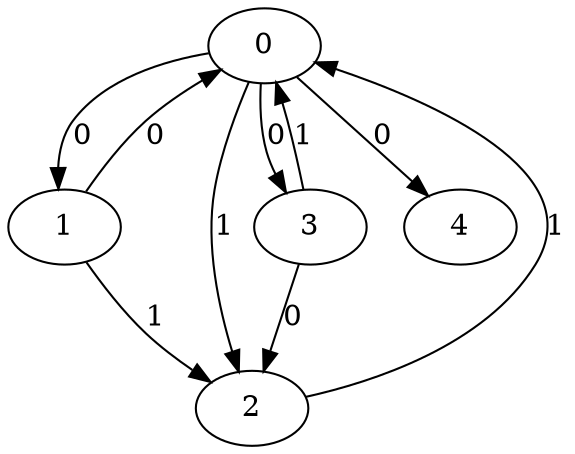 // Source:1529 Canonical: -1 0 1 0 0 0 -1 1 -1 -1 1 -1 -1 -1 -1 1 -1 0 -1 -1 -1 -1 -1 -1 -1
digraph HRA_from_1529_graph_000 {
  0 -> 1 [label="0"];
  0 -> 2 [label="1"];
  0 -> 3 [label="0"];
  1 -> 0 [label="0"];
  1 -> 2 [label="1"];
  2 -> 0 [label="1"];
  3 -> 0 [label="1"];
  3 -> 2 [label="0"];
  0 -> 4 [label="0"];
}

// Source:1529 Canonical: -1 0 1 0 0 0 -1 1 -1 -1 1 -1 -1 -1 -1 1 -1 0 -1 -1 0 -1 -1 -1 -1
digraph HRA_from_1529_graph_001 {
  0 -> 1 [label="0"];
  0 -> 2 [label="1"];
  0 -> 3 [label="0"];
  1 -> 0 [label="0"];
  1 -> 2 [label="1"];
  2 -> 0 [label="1"];
  3 -> 0 [label="1"];
  3 -> 2 [label="0"];
  0 -> 4 [label="0"];
  4 -> 0 [label="0"];
}

// Source:1529 Canonical: -1 0 1 0 -1 0 -1 1 -1 0 1 -1 -1 -1 -1 1 -1 0 -1 -1 -1 -1 -1 -1 -1
digraph HRA_from_1529_graph_002 {
  0 -> 1 [label="0"];
  0 -> 2 [label="1"];
  0 -> 3 [label="0"];
  1 -> 0 [label="0"];
  1 -> 2 [label="1"];
  2 -> 0 [label="1"];
  3 -> 0 [label="1"];
  3 -> 2 [label="0"];
  1 -> 4 [label="0"];
}

// Source:1529 Canonical: -1 0 1 0 0 0 -1 1 -1 0 1 -1 -1 -1 -1 1 -1 0 -1 -1 -1 -1 -1 -1 -1
digraph HRA_from_1529_graph_003 {
  0 -> 1 [label="0"];
  0 -> 2 [label="1"];
  0 -> 3 [label="0"];
  1 -> 0 [label="0"];
  1 -> 2 [label="1"];
  2 -> 0 [label="1"];
  3 -> 0 [label="1"];
  3 -> 2 [label="0"];
  0 -> 4 [label="0"];
  1 -> 4 [label="0"];
}

// Source:1529 Canonical: -1 0 1 0 -1 0 -1 1 -1 0 1 -1 -1 -1 -1 1 -1 0 -1 -1 0 -1 -1 -1 -1
digraph HRA_from_1529_graph_004 {
  0 -> 1 [label="0"];
  0 -> 2 [label="1"];
  0 -> 3 [label="0"];
  1 -> 0 [label="0"];
  1 -> 2 [label="1"];
  2 -> 0 [label="1"];
  3 -> 0 [label="1"];
  3 -> 2 [label="0"];
  4 -> 0 [label="0"];
  1 -> 4 [label="0"];
}

// Source:1529 Canonical: -1 0 1 0 0 0 -1 1 -1 0 1 -1 -1 -1 -1 1 -1 0 -1 -1 0 -1 -1 -1 -1
digraph HRA_from_1529_graph_005 {
  0 -> 1 [label="0"];
  0 -> 2 [label="1"];
  0 -> 3 [label="0"];
  1 -> 0 [label="0"];
  1 -> 2 [label="1"];
  2 -> 0 [label="1"];
  3 -> 0 [label="1"];
  3 -> 2 [label="0"];
  0 -> 4 [label="0"];
  4 -> 0 [label="0"];
  1 -> 4 [label="0"];
}

// Source:1529 Canonical: -1 0 1 0 0 0 -1 1 -1 -1 1 -1 -1 -1 -1 1 -1 0 -1 -1 -1 0 -1 -1 -1
digraph HRA_from_1529_graph_006 {
  0 -> 1 [label="0"];
  0 -> 2 [label="1"];
  0 -> 3 [label="0"];
  1 -> 0 [label="0"];
  1 -> 2 [label="1"];
  2 -> 0 [label="1"];
  3 -> 0 [label="1"];
  3 -> 2 [label="0"];
  0 -> 4 [label="0"];
  4 -> 1 [label="0"];
}

// Source:1529 Canonical: -1 0 1 0 0 0 -1 1 -1 -1 1 -1 -1 -1 -1 1 -1 0 -1 -1 0 0 -1 -1 -1
digraph HRA_from_1529_graph_007 {
  0 -> 1 [label="0"];
  0 -> 2 [label="1"];
  0 -> 3 [label="0"];
  1 -> 0 [label="0"];
  1 -> 2 [label="1"];
  2 -> 0 [label="1"];
  3 -> 0 [label="1"];
  3 -> 2 [label="0"];
  0 -> 4 [label="0"];
  4 -> 0 [label="0"];
  4 -> 1 [label="0"];
}

// Source:1529 Canonical: -1 0 1 0 -1 0 -1 1 -1 0 1 -1 -1 -1 -1 1 -1 0 -1 -1 -1 0 -1 -1 -1
digraph HRA_from_1529_graph_008 {
  0 -> 1 [label="0"];
  0 -> 2 [label="1"];
  0 -> 3 [label="0"];
  1 -> 0 [label="0"];
  1 -> 2 [label="1"];
  2 -> 0 [label="1"];
  3 -> 0 [label="1"];
  3 -> 2 [label="0"];
  1 -> 4 [label="0"];
  4 -> 1 [label="0"];
}

// Source:1529 Canonical: -1 0 1 0 0 0 -1 1 -1 0 1 -1 -1 -1 -1 1 -1 0 -1 -1 -1 0 -1 -1 -1
digraph HRA_from_1529_graph_009 {
  0 -> 1 [label="0"];
  0 -> 2 [label="1"];
  0 -> 3 [label="0"];
  1 -> 0 [label="0"];
  1 -> 2 [label="1"];
  2 -> 0 [label="1"];
  3 -> 0 [label="1"];
  3 -> 2 [label="0"];
  0 -> 4 [label="0"];
  1 -> 4 [label="0"];
  4 -> 1 [label="0"];
}

// Source:1529 Canonical: -1 0 1 0 -1 0 -1 1 -1 0 1 -1 -1 -1 -1 1 -1 0 -1 -1 0 0 -1 -1 -1
digraph HRA_from_1529_graph_010 {
  0 -> 1 [label="0"];
  0 -> 2 [label="1"];
  0 -> 3 [label="0"];
  1 -> 0 [label="0"];
  1 -> 2 [label="1"];
  2 -> 0 [label="1"];
  3 -> 0 [label="1"];
  3 -> 2 [label="0"];
  4 -> 0 [label="0"];
  1 -> 4 [label="0"];
  4 -> 1 [label="0"];
}

// Source:1529 Canonical: -1 0 1 0 0 0 -1 1 -1 0 1 -1 -1 -1 -1 1 -1 0 -1 -1 0 0 -1 -1 -1
digraph HRA_from_1529_graph_011 {
  0 -> 1 [label="0"];
  0 -> 2 [label="1"];
  0 -> 3 [label="0"];
  1 -> 0 [label="0"];
  1 -> 2 [label="1"];
  2 -> 0 [label="1"];
  3 -> 0 [label="1"];
  3 -> 2 [label="0"];
  0 -> 4 [label="0"];
  4 -> 0 [label="0"];
  1 -> 4 [label="0"];
  4 -> 1 [label="0"];
}

// Source:1529 Canonical: -1 0 1 0 -1 0 -1 1 -1 -1 1 -1 -1 -1 0 1 -1 0 -1 -1 -1 -1 -1 -1 -1
digraph HRA_from_1529_graph_012 {
  0 -> 1 [label="0"];
  0 -> 2 [label="1"];
  0 -> 3 [label="0"];
  1 -> 0 [label="0"];
  1 -> 2 [label="1"];
  2 -> 0 [label="1"];
  3 -> 0 [label="1"];
  3 -> 2 [label="0"];
  2 -> 4 [label="0"];
}

// Source:1529 Canonical: -1 0 1 0 0 0 -1 1 -1 -1 1 -1 -1 -1 0 1 -1 0 -1 -1 -1 -1 -1 -1 -1
digraph HRA_from_1529_graph_013 {
  0 -> 1 [label="0"];
  0 -> 2 [label="1"];
  0 -> 3 [label="0"];
  1 -> 0 [label="0"];
  1 -> 2 [label="1"];
  2 -> 0 [label="1"];
  3 -> 0 [label="1"];
  3 -> 2 [label="0"];
  0 -> 4 [label="0"];
  2 -> 4 [label="0"];
}

// Source:1529 Canonical: -1 0 1 0 -1 0 -1 1 -1 -1 1 -1 -1 -1 0 1 -1 0 -1 -1 0 -1 -1 -1 -1
digraph HRA_from_1529_graph_014 {
  0 -> 1 [label="0"];
  0 -> 2 [label="1"];
  0 -> 3 [label="0"];
  1 -> 0 [label="0"];
  1 -> 2 [label="1"];
  2 -> 0 [label="1"];
  3 -> 0 [label="1"];
  3 -> 2 [label="0"];
  4 -> 0 [label="0"];
  2 -> 4 [label="0"];
}

// Source:1529 Canonical: -1 0 1 0 0 0 -1 1 -1 -1 1 -1 -1 -1 0 1 -1 0 -1 -1 0 -1 -1 -1 -1
digraph HRA_from_1529_graph_015 {
  0 -> 1 [label="0"];
  0 -> 2 [label="1"];
  0 -> 3 [label="0"];
  1 -> 0 [label="0"];
  1 -> 2 [label="1"];
  2 -> 0 [label="1"];
  3 -> 0 [label="1"];
  3 -> 2 [label="0"];
  0 -> 4 [label="0"];
  4 -> 0 [label="0"];
  2 -> 4 [label="0"];
}

// Source:1529 Canonical: -1 0 1 0 -1 0 -1 1 -1 0 1 -1 -1 -1 0 1 -1 0 -1 -1 -1 -1 -1 -1 -1
digraph HRA_from_1529_graph_016 {
  0 -> 1 [label="0"];
  0 -> 2 [label="1"];
  0 -> 3 [label="0"];
  1 -> 0 [label="0"];
  1 -> 2 [label="1"];
  2 -> 0 [label="1"];
  3 -> 0 [label="1"];
  3 -> 2 [label="0"];
  1 -> 4 [label="0"];
  2 -> 4 [label="0"];
}

// Source:1529 Canonical: -1 0 1 0 0 0 -1 1 -1 0 1 -1 -1 -1 0 1 -1 0 -1 -1 -1 -1 -1 -1 -1
digraph HRA_from_1529_graph_017 {
  0 -> 1 [label="0"];
  0 -> 2 [label="1"];
  0 -> 3 [label="0"];
  1 -> 0 [label="0"];
  1 -> 2 [label="1"];
  2 -> 0 [label="1"];
  3 -> 0 [label="1"];
  3 -> 2 [label="0"];
  0 -> 4 [label="0"];
  1 -> 4 [label="0"];
  2 -> 4 [label="0"];
}

// Source:1529 Canonical: -1 0 1 0 -1 0 -1 1 -1 0 1 -1 -1 -1 0 1 -1 0 -1 -1 0 -1 -1 -1 -1
digraph HRA_from_1529_graph_018 {
  0 -> 1 [label="0"];
  0 -> 2 [label="1"];
  0 -> 3 [label="0"];
  1 -> 0 [label="0"];
  1 -> 2 [label="1"];
  2 -> 0 [label="1"];
  3 -> 0 [label="1"];
  3 -> 2 [label="0"];
  4 -> 0 [label="0"];
  1 -> 4 [label="0"];
  2 -> 4 [label="0"];
}

// Source:1529 Canonical: -1 0 1 0 0 0 -1 1 -1 0 1 -1 -1 -1 0 1 -1 0 -1 -1 0 -1 -1 -1 -1
digraph HRA_from_1529_graph_019 {
  0 -> 1 [label="0"];
  0 -> 2 [label="1"];
  0 -> 3 [label="0"];
  1 -> 0 [label="0"];
  1 -> 2 [label="1"];
  2 -> 0 [label="1"];
  3 -> 0 [label="1"];
  3 -> 2 [label="0"];
  0 -> 4 [label="0"];
  4 -> 0 [label="0"];
  1 -> 4 [label="0"];
  2 -> 4 [label="0"];
}

// Source:1529 Canonical: -1 0 1 0 -1 0 -1 1 -1 -1 1 -1 -1 -1 0 1 -1 0 -1 -1 -1 0 -1 -1 -1
digraph HRA_from_1529_graph_020 {
  0 -> 1 [label="0"];
  0 -> 2 [label="1"];
  0 -> 3 [label="0"];
  1 -> 0 [label="0"];
  1 -> 2 [label="1"];
  2 -> 0 [label="1"];
  3 -> 0 [label="1"];
  3 -> 2 [label="0"];
  4 -> 1 [label="0"];
  2 -> 4 [label="0"];
}

// Source:1529 Canonical: -1 0 1 0 0 0 -1 1 -1 -1 1 -1 -1 -1 0 1 -1 0 -1 -1 -1 0 -1 -1 -1
digraph HRA_from_1529_graph_021 {
  0 -> 1 [label="0"];
  0 -> 2 [label="1"];
  0 -> 3 [label="0"];
  1 -> 0 [label="0"];
  1 -> 2 [label="1"];
  2 -> 0 [label="1"];
  3 -> 0 [label="1"];
  3 -> 2 [label="0"];
  0 -> 4 [label="0"];
  4 -> 1 [label="0"];
  2 -> 4 [label="0"];
}

// Source:1529 Canonical: -1 0 1 0 -1 0 -1 1 -1 -1 1 -1 -1 -1 0 1 -1 0 -1 -1 0 0 -1 -1 -1
digraph HRA_from_1529_graph_022 {
  0 -> 1 [label="0"];
  0 -> 2 [label="1"];
  0 -> 3 [label="0"];
  1 -> 0 [label="0"];
  1 -> 2 [label="1"];
  2 -> 0 [label="1"];
  3 -> 0 [label="1"];
  3 -> 2 [label="0"];
  4 -> 0 [label="0"];
  4 -> 1 [label="0"];
  2 -> 4 [label="0"];
}

// Source:1529 Canonical: -1 0 1 0 0 0 -1 1 -1 -1 1 -1 -1 -1 0 1 -1 0 -1 -1 0 0 -1 -1 -1
digraph HRA_from_1529_graph_023 {
  0 -> 1 [label="0"];
  0 -> 2 [label="1"];
  0 -> 3 [label="0"];
  1 -> 0 [label="0"];
  1 -> 2 [label="1"];
  2 -> 0 [label="1"];
  3 -> 0 [label="1"];
  3 -> 2 [label="0"];
  0 -> 4 [label="0"];
  4 -> 0 [label="0"];
  4 -> 1 [label="0"];
  2 -> 4 [label="0"];
}

// Source:1529 Canonical: -1 0 1 0 -1 0 -1 1 -1 0 1 -1 -1 -1 0 1 -1 0 -1 -1 -1 0 -1 -1 -1
digraph HRA_from_1529_graph_024 {
  0 -> 1 [label="0"];
  0 -> 2 [label="1"];
  0 -> 3 [label="0"];
  1 -> 0 [label="0"];
  1 -> 2 [label="1"];
  2 -> 0 [label="1"];
  3 -> 0 [label="1"];
  3 -> 2 [label="0"];
  1 -> 4 [label="0"];
  4 -> 1 [label="0"];
  2 -> 4 [label="0"];
}

// Source:1529 Canonical: -1 0 1 0 0 0 -1 1 -1 0 1 -1 -1 -1 0 1 -1 0 -1 -1 -1 0 -1 -1 -1
digraph HRA_from_1529_graph_025 {
  0 -> 1 [label="0"];
  0 -> 2 [label="1"];
  0 -> 3 [label="0"];
  1 -> 0 [label="0"];
  1 -> 2 [label="1"];
  2 -> 0 [label="1"];
  3 -> 0 [label="1"];
  3 -> 2 [label="0"];
  0 -> 4 [label="0"];
  1 -> 4 [label="0"];
  4 -> 1 [label="0"];
  2 -> 4 [label="0"];
}

// Source:1529 Canonical: -1 0 1 0 -1 0 -1 1 -1 0 1 -1 -1 -1 0 1 -1 0 -1 -1 0 0 -1 -1 -1
digraph HRA_from_1529_graph_026 {
  0 -> 1 [label="0"];
  0 -> 2 [label="1"];
  0 -> 3 [label="0"];
  1 -> 0 [label="0"];
  1 -> 2 [label="1"];
  2 -> 0 [label="1"];
  3 -> 0 [label="1"];
  3 -> 2 [label="0"];
  4 -> 0 [label="0"];
  1 -> 4 [label="0"];
  4 -> 1 [label="0"];
  2 -> 4 [label="0"];
}

// Source:1529 Canonical: -1 0 1 0 0 0 -1 1 -1 0 1 -1 -1 -1 0 1 -1 0 -1 -1 0 0 -1 -1 -1
digraph HRA_from_1529_graph_027 {
  0 -> 1 [label="0"];
  0 -> 2 [label="1"];
  0 -> 3 [label="0"];
  1 -> 0 [label="0"];
  1 -> 2 [label="1"];
  2 -> 0 [label="1"];
  3 -> 0 [label="1"];
  3 -> 2 [label="0"];
  0 -> 4 [label="0"];
  4 -> 0 [label="0"];
  1 -> 4 [label="0"];
  4 -> 1 [label="0"];
  2 -> 4 [label="0"];
}

// Source:1529 Canonical: -1 0 1 0 0 0 -1 1 -1 -1 1 -1 -1 -1 -1 1 -1 0 -1 -1 -1 -1 0 -1 -1
digraph HRA_from_1529_graph_028 {
  0 -> 1 [label="0"];
  0 -> 2 [label="1"];
  0 -> 3 [label="0"];
  1 -> 0 [label="0"];
  1 -> 2 [label="1"];
  2 -> 0 [label="1"];
  3 -> 0 [label="1"];
  3 -> 2 [label="0"];
  0 -> 4 [label="0"];
  4 -> 2 [label="0"];
}

// Source:1529 Canonical: -1 0 1 0 0 0 -1 1 -1 -1 1 -1 -1 -1 -1 1 -1 0 -1 -1 0 -1 0 -1 -1
digraph HRA_from_1529_graph_029 {
  0 -> 1 [label="0"];
  0 -> 2 [label="1"];
  0 -> 3 [label="0"];
  1 -> 0 [label="0"];
  1 -> 2 [label="1"];
  2 -> 0 [label="1"];
  3 -> 0 [label="1"];
  3 -> 2 [label="0"];
  0 -> 4 [label="0"];
  4 -> 0 [label="0"];
  4 -> 2 [label="0"];
}

// Source:1529 Canonical: -1 0 1 0 -1 0 -1 1 -1 0 1 -1 -1 -1 -1 1 -1 0 -1 -1 -1 -1 0 -1 -1
digraph HRA_from_1529_graph_030 {
  0 -> 1 [label="0"];
  0 -> 2 [label="1"];
  0 -> 3 [label="0"];
  1 -> 0 [label="0"];
  1 -> 2 [label="1"];
  2 -> 0 [label="1"];
  3 -> 0 [label="1"];
  3 -> 2 [label="0"];
  1 -> 4 [label="0"];
  4 -> 2 [label="0"];
}

// Source:1529 Canonical: -1 0 1 0 0 0 -1 1 -1 0 1 -1 -1 -1 -1 1 -1 0 -1 -1 -1 -1 0 -1 -1
digraph HRA_from_1529_graph_031 {
  0 -> 1 [label="0"];
  0 -> 2 [label="1"];
  0 -> 3 [label="0"];
  1 -> 0 [label="0"];
  1 -> 2 [label="1"];
  2 -> 0 [label="1"];
  3 -> 0 [label="1"];
  3 -> 2 [label="0"];
  0 -> 4 [label="0"];
  1 -> 4 [label="0"];
  4 -> 2 [label="0"];
}

// Source:1529 Canonical: -1 0 1 0 -1 0 -1 1 -1 0 1 -1 -1 -1 -1 1 -1 0 -1 -1 0 -1 0 -1 -1
digraph HRA_from_1529_graph_032 {
  0 -> 1 [label="0"];
  0 -> 2 [label="1"];
  0 -> 3 [label="0"];
  1 -> 0 [label="0"];
  1 -> 2 [label="1"];
  2 -> 0 [label="1"];
  3 -> 0 [label="1"];
  3 -> 2 [label="0"];
  4 -> 0 [label="0"];
  1 -> 4 [label="0"];
  4 -> 2 [label="0"];
}

// Source:1529 Canonical: -1 0 1 0 0 0 -1 1 -1 0 1 -1 -1 -1 -1 1 -1 0 -1 -1 0 -1 0 -1 -1
digraph HRA_from_1529_graph_033 {
  0 -> 1 [label="0"];
  0 -> 2 [label="1"];
  0 -> 3 [label="0"];
  1 -> 0 [label="0"];
  1 -> 2 [label="1"];
  2 -> 0 [label="1"];
  3 -> 0 [label="1"];
  3 -> 2 [label="0"];
  0 -> 4 [label="0"];
  4 -> 0 [label="0"];
  1 -> 4 [label="0"];
  4 -> 2 [label="0"];
}

// Source:1529 Canonical: -1 0 1 0 0 0 -1 1 -1 -1 1 -1 -1 -1 -1 1 -1 0 -1 -1 -1 0 0 -1 -1
digraph HRA_from_1529_graph_034 {
  0 -> 1 [label="0"];
  0 -> 2 [label="1"];
  0 -> 3 [label="0"];
  1 -> 0 [label="0"];
  1 -> 2 [label="1"];
  2 -> 0 [label="1"];
  3 -> 0 [label="1"];
  3 -> 2 [label="0"];
  0 -> 4 [label="0"];
  4 -> 1 [label="0"];
  4 -> 2 [label="0"];
}

// Source:1529 Canonical: -1 0 1 0 0 0 -1 1 -1 -1 1 -1 -1 -1 -1 1 -1 0 -1 -1 0 0 0 -1 -1
digraph HRA_from_1529_graph_035 {
  0 -> 1 [label="0"];
  0 -> 2 [label="1"];
  0 -> 3 [label="0"];
  1 -> 0 [label="0"];
  1 -> 2 [label="1"];
  2 -> 0 [label="1"];
  3 -> 0 [label="1"];
  3 -> 2 [label="0"];
  0 -> 4 [label="0"];
  4 -> 0 [label="0"];
  4 -> 1 [label="0"];
  4 -> 2 [label="0"];
}

// Source:1529 Canonical: -1 0 1 0 -1 0 -1 1 -1 0 1 -1 -1 -1 -1 1 -1 0 -1 -1 -1 0 0 -1 -1
digraph HRA_from_1529_graph_036 {
  0 -> 1 [label="0"];
  0 -> 2 [label="1"];
  0 -> 3 [label="0"];
  1 -> 0 [label="0"];
  1 -> 2 [label="1"];
  2 -> 0 [label="1"];
  3 -> 0 [label="1"];
  3 -> 2 [label="0"];
  1 -> 4 [label="0"];
  4 -> 1 [label="0"];
  4 -> 2 [label="0"];
}

// Source:1529 Canonical: -1 0 1 0 0 0 -1 1 -1 0 1 -1 -1 -1 -1 1 -1 0 -1 -1 -1 0 0 -1 -1
digraph HRA_from_1529_graph_037 {
  0 -> 1 [label="0"];
  0 -> 2 [label="1"];
  0 -> 3 [label="0"];
  1 -> 0 [label="0"];
  1 -> 2 [label="1"];
  2 -> 0 [label="1"];
  3 -> 0 [label="1"];
  3 -> 2 [label="0"];
  0 -> 4 [label="0"];
  1 -> 4 [label="0"];
  4 -> 1 [label="0"];
  4 -> 2 [label="0"];
}

// Source:1529 Canonical: -1 0 1 0 -1 0 -1 1 -1 0 1 -1 -1 -1 -1 1 -1 0 -1 -1 0 0 0 -1 -1
digraph HRA_from_1529_graph_038 {
  0 -> 1 [label="0"];
  0 -> 2 [label="1"];
  0 -> 3 [label="0"];
  1 -> 0 [label="0"];
  1 -> 2 [label="1"];
  2 -> 0 [label="1"];
  3 -> 0 [label="1"];
  3 -> 2 [label="0"];
  4 -> 0 [label="0"];
  1 -> 4 [label="0"];
  4 -> 1 [label="0"];
  4 -> 2 [label="0"];
}

// Source:1529 Canonical: -1 0 1 0 0 0 -1 1 -1 0 1 -1 -1 -1 -1 1 -1 0 -1 -1 0 0 0 -1 -1
digraph HRA_from_1529_graph_039 {
  0 -> 1 [label="0"];
  0 -> 2 [label="1"];
  0 -> 3 [label="0"];
  1 -> 0 [label="0"];
  1 -> 2 [label="1"];
  2 -> 0 [label="1"];
  3 -> 0 [label="1"];
  3 -> 2 [label="0"];
  0 -> 4 [label="0"];
  4 -> 0 [label="0"];
  1 -> 4 [label="0"];
  4 -> 1 [label="0"];
  4 -> 2 [label="0"];
}

// Source:1529 Canonical: -1 0 1 0 -1 0 -1 1 -1 -1 1 -1 -1 -1 0 1 -1 0 -1 -1 -1 -1 0 -1 -1
digraph HRA_from_1529_graph_040 {
  0 -> 1 [label="0"];
  0 -> 2 [label="1"];
  0 -> 3 [label="0"];
  1 -> 0 [label="0"];
  1 -> 2 [label="1"];
  2 -> 0 [label="1"];
  3 -> 0 [label="1"];
  3 -> 2 [label="0"];
  2 -> 4 [label="0"];
  4 -> 2 [label="0"];
}

// Source:1529 Canonical: -1 0 1 0 0 0 -1 1 -1 -1 1 -1 -1 -1 0 1 -1 0 -1 -1 -1 -1 0 -1 -1
digraph HRA_from_1529_graph_041 {
  0 -> 1 [label="0"];
  0 -> 2 [label="1"];
  0 -> 3 [label="0"];
  1 -> 0 [label="0"];
  1 -> 2 [label="1"];
  2 -> 0 [label="1"];
  3 -> 0 [label="1"];
  3 -> 2 [label="0"];
  0 -> 4 [label="0"];
  2 -> 4 [label="0"];
  4 -> 2 [label="0"];
}

// Source:1529 Canonical: -1 0 1 0 -1 0 -1 1 -1 -1 1 -1 -1 -1 0 1 -1 0 -1 -1 0 -1 0 -1 -1
digraph HRA_from_1529_graph_042 {
  0 -> 1 [label="0"];
  0 -> 2 [label="1"];
  0 -> 3 [label="0"];
  1 -> 0 [label="0"];
  1 -> 2 [label="1"];
  2 -> 0 [label="1"];
  3 -> 0 [label="1"];
  3 -> 2 [label="0"];
  4 -> 0 [label="0"];
  2 -> 4 [label="0"];
  4 -> 2 [label="0"];
}

// Source:1529 Canonical: -1 0 1 0 0 0 -1 1 -1 -1 1 -1 -1 -1 0 1 -1 0 -1 -1 0 -1 0 -1 -1
digraph HRA_from_1529_graph_043 {
  0 -> 1 [label="0"];
  0 -> 2 [label="1"];
  0 -> 3 [label="0"];
  1 -> 0 [label="0"];
  1 -> 2 [label="1"];
  2 -> 0 [label="1"];
  3 -> 0 [label="1"];
  3 -> 2 [label="0"];
  0 -> 4 [label="0"];
  4 -> 0 [label="0"];
  2 -> 4 [label="0"];
  4 -> 2 [label="0"];
}

// Source:1529 Canonical: -1 0 1 0 -1 0 -1 1 -1 0 1 -1 -1 -1 0 1 -1 0 -1 -1 -1 -1 0 -1 -1
digraph HRA_from_1529_graph_044 {
  0 -> 1 [label="0"];
  0 -> 2 [label="1"];
  0 -> 3 [label="0"];
  1 -> 0 [label="0"];
  1 -> 2 [label="1"];
  2 -> 0 [label="1"];
  3 -> 0 [label="1"];
  3 -> 2 [label="0"];
  1 -> 4 [label="0"];
  2 -> 4 [label="0"];
  4 -> 2 [label="0"];
}

// Source:1529 Canonical: -1 0 1 0 0 0 -1 1 -1 0 1 -1 -1 -1 0 1 -1 0 -1 -1 -1 -1 0 -1 -1
digraph HRA_from_1529_graph_045 {
  0 -> 1 [label="0"];
  0 -> 2 [label="1"];
  0 -> 3 [label="0"];
  1 -> 0 [label="0"];
  1 -> 2 [label="1"];
  2 -> 0 [label="1"];
  3 -> 0 [label="1"];
  3 -> 2 [label="0"];
  0 -> 4 [label="0"];
  1 -> 4 [label="0"];
  2 -> 4 [label="0"];
  4 -> 2 [label="0"];
}

// Source:1529 Canonical: -1 0 1 0 -1 0 -1 1 -1 0 1 -1 -1 -1 0 1 -1 0 -1 -1 0 -1 0 -1 -1
digraph HRA_from_1529_graph_046 {
  0 -> 1 [label="0"];
  0 -> 2 [label="1"];
  0 -> 3 [label="0"];
  1 -> 0 [label="0"];
  1 -> 2 [label="1"];
  2 -> 0 [label="1"];
  3 -> 0 [label="1"];
  3 -> 2 [label="0"];
  4 -> 0 [label="0"];
  1 -> 4 [label="0"];
  2 -> 4 [label="0"];
  4 -> 2 [label="0"];
}

// Source:1529 Canonical: -1 0 1 0 0 0 -1 1 -1 0 1 -1 -1 -1 0 1 -1 0 -1 -1 0 -1 0 -1 -1
digraph HRA_from_1529_graph_047 {
  0 -> 1 [label="0"];
  0 -> 2 [label="1"];
  0 -> 3 [label="0"];
  1 -> 0 [label="0"];
  1 -> 2 [label="1"];
  2 -> 0 [label="1"];
  3 -> 0 [label="1"];
  3 -> 2 [label="0"];
  0 -> 4 [label="0"];
  4 -> 0 [label="0"];
  1 -> 4 [label="0"];
  2 -> 4 [label="0"];
  4 -> 2 [label="0"];
}

// Source:1529 Canonical: -1 0 1 0 -1 0 -1 1 -1 -1 1 -1 -1 -1 0 1 -1 0 -1 -1 -1 0 0 -1 -1
digraph HRA_from_1529_graph_048 {
  0 -> 1 [label="0"];
  0 -> 2 [label="1"];
  0 -> 3 [label="0"];
  1 -> 0 [label="0"];
  1 -> 2 [label="1"];
  2 -> 0 [label="1"];
  3 -> 0 [label="1"];
  3 -> 2 [label="0"];
  4 -> 1 [label="0"];
  2 -> 4 [label="0"];
  4 -> 2 [label="0"];
}

// Source:1529 Canonical: -1 0 1 0 0 0 -1 1 -1 -1 1 -1 -1 -1 0 1 -1 0 -1 -1 -1 0 0 -1 -1
digraph HRA_from_1529_graph_049 {
  0 -> 1 [label="0"];
  0 -> 2 [label="1"];
  0 -> 3 [label="0"];
  1 -> 0 [label="0"];
  1 -> 2 [label="1"];
  2 -> 0 [label="1"];
  3 -> 0 [label="1"];
  3 -> 2 [label="0"];
  0 -> 4 [label="0"];
  4 -> 1 [label="0"];
  2 -> 4 [label="0"];
  4 -> 2 [label="0"];
}

// Source:1529 Canonical: -1 0 1 0 -1 0 -1 1 -1 -1 1 -1 -1 -1 0 1 -1 0 -1 -1 0 0 0 -1 -1
digraph HRA_from_1529_graph_050 {
  0 -> 1 [label="0"];
  0 -> 2 [label="1"];
  0 -> 3 [label="0"];
  1 -> 0 [label="0"];
  1 -> 2 [label="1"];
  2 -> 0 [label="1"];
  3 -> 0 [label="1"];
  3 -> 2 [label="0"];
  4 -> 0 [label="0"];
  4 -> 1 [label="0"];
  2 -> 4 [label="0"];
  4 -> 2 [label="0"];
}

// Source:1529 Canonical: -1 0 1 0 0 0 -1 1 -1 -1 1 -1 -1 -1 0 1 -1 0 -1 -1 0 0 0 -1 -1
digraph HRA_from_1529_graph_051 {
  0 -> 1 [label="0"];
  0 -> 2 [label="1"];
  0 -> 3 [label="0"];
  1 -> 0 [label="0"];
  1 -> 2 [label="1"];
  2 -> 0 [label="1"];
  3 -> 0 [label="1"];
  3 -> 2 [label="0"];
  0 -> 4 [label="0"];
  4 -> 0 [label="0"];
  4 -> 1 [label="0"];
  2 -> 4 [label="0"];
  4 -> 2 [label="0"];
}

// Source:1529 Canonical: -1 0 1 0 -1 0 -1 1 -1 0 1 -1 -1 -1 0 1 -1 0 -1 -1 -1 0 0 -1 -1
digraph HRA_from_1529_graph_052 {
  0 -> 1 [label="0"];
  0 -> 2 [label="1"];
  0 -> 3 [label="0"];
  1 -> 0 [label="0"];
  1 -> 2 [label="1"];
  2 -> 0 [label="1"];
  3 -> 0 [label="1"];
  3 -> 2 [label="0"];
  1 -> 4 [label="0"];
  4 -> 1 [label="0"];
  2 -> 4 [label="0"];
  4 -> 2 [label="0"];
}

// Source:1529 Canonical: -1 0 1 0 0 0 -1 1 -1 0 1 -1 -1 -1 0 1 -1 0 -1 -1 -1 0 0 -1 -1
digraph HRA_from_1529_graph_053 {
  0 -> 1 [label="0"];
  0 -> 2 [label="1"];
  0 -> 3 [label="0"];
  1 -> 0 [label="0"];
  1 -> 2 [label="1"];
  2 -> 0 [label="1"];
  3 -> 0 [label="1"];
  3 -> 2 [label="0"];
  0 -> 4 [label="0"];
  1 -> 4 [label="0"];
  4 -> 1 [label="0"];
  2 -> 4 [label="0"];
  4 -> 2 [label="0"];
}

// Source:1529 Canonical: -1 0 1 0 -1 0 -1 1 -1 0 1 -1 -1 -1 0 1 -1 0 -1 -1 0 0 0 -1 -1
digraph HRA_from_1529_graph_054 {
  0 -> 1 [label="0"];
  0 -> 2 [label="1"];
  0 -> 3 [label="0"];
  1 -> 0 [label="0"];
  1 -> 2 [label="1"];
  2 -> 0 [label="1"];
  3 -> 0 [label="1"];
  3 -> 2 [label="0"];
  4 -> 0 [label="0"];
  1 -> 4 [label="0"];
  4 -> 1 [label="0"];
  2 -> 4 [label="0"];
  4 -> 2 [label="0"];
}

// Source:1529 Canonical: -1 0 1 0 0 0 -1 1 -1 0 1 -1 -1 -1 0 1 -1 0 -1 -1 0 0 0 -1 -1
digraph HRA_from_1529_graph_055 {
  0 -> 1 [label="0"];
  0 -> 2 [label="1"];
  0 -> 3 [label="0"];
  1 -> 0 [label="0"];
  1 -> 2 [label="1"];
  2 -> 0 [label="1"];
  3 -> 0 [label="1"];
  3 -> 2 [label="0"];
  0 -> 4 [label="0"];
  4 -> 0 [label="0"];
  1 -> 4 [label="0"];
  4 -> 1 [label="0"];
  2 -> 4 [label="0"];
  4 -> 2 [label="0"];
}

// Source:1529 Canonical: -1 0 1 0 -1 0 -1 1 -1 -1 1 -1 -1 -1 -1 1 -1 0 -1 0 -1 -1 -1 -1 -1
digraph HRA_from_1529_graph_056 {
  0 -> 1 [label="0"];
  0 -> 2 [label="1"];
  0 -> 3 [label="0"];
  1 -> 0 [label="0"];
  1 -> 2 [label="1"];
  2 -> 0 [label="1"];
  3 -> 0 [label="1"];
  3 -> 2 [label="0"];
  3 -> 4 [label="0"];
}

// Source:1529 Canonical: -1 0 1 0 0 0 -1 1 -1 -1 1 -1 -1 -1 -1 1 -1 0 -1 0 -1 -1 -1 -1 -1
digraph HRA_from_1529_graph_057 {
  0 -> 1 [label="0"];
  0 -> 2 [label="1"];
  0 -> 3 [label="0"];
  1 -> 0 [label="0"];
  1 -> 2 [label="1"];
  2 -> 0 [label="1"];
  3 -> 0 [label="1"];
  3 -> 2 [label="0"];
  0 -> 4 [label="0"];
  3 -> 4 [label="0"];
}

// Source:1529 Canonical: -1 0 1 0 -1 0 -1 1 -1 -1 1 -1 -1 -1 -1 1 -1 0 -1 0 0 -1 -1 -1 -1
digraph HRA_from_1529_graph_058 {
  0 -> 1 [label="0"];
  0 -> 2 [label="1"];
  0 -> 3 [label="0"];
  1 -> 0 [label="0"];
  1 -> 2 [label="1"];
  2 -> 0 [label="1"];
  3 -> 0 [label="1"];
  3 -> 2 [label="0"];
  4 -> 0 [label="0"];
  3 -> 4 [label="0"];
}

// Source:1529 Canonical: -1 0 1 0 0 0 -1 1 -1 -1 1 -1 -1 -1 -1 1 -1 0 -1 0 0 -1 -1 -1 -1
digraph HRA_from_1529_graph_059 {
  0 -> 1 [label="0"];
  0 -> 2 [label="1"];
  0 -> 3 [label="0"];
  1 -> 0 [label="0"];
  1 -> 2 [label="1"];
  2 -> 0 [label="1"];
  3 -> 0 [label="1"];
  3 -> 2 [label="0"];
  0 -> 4 [label="0"];
  4 -> 0 [label="0"];
  3 -> 4 [label="0"];
}

// Source:1529 Canonical: -1 0 1 0 -1 0 -1 1 -1 0 1 -1 -1 -1 -1 1 -1 0 -1 0 -1 -1 -1 -1 -1
digraph HRA_from_1529_graph_060 {
  0 -> 1 [label="0"];
  0 -> 2 [label="1"];
  0 -> 3 [label="0"];
  1 -> 0 [label="0"];
  1 -> 2 [label="1"];
  2 -> 0 [label="1"];
  3 -> 0 [label="1"];
  3 -> 2 [label="0"];
  1 -> 4 [label="0"];
  3 -> 4 [label="0"];
}

// Source:1529 Canonical: -1 0 1 0 0 0 -1 1 -1 0 1 -1 -1 -1 -1 1 -1 0 -1 0 -1 -1 -1 -1 -1
digraph HRA_from_1529_graph_061 {
  0 -> 1 [label="0"];
  0 -> 2 [label="1"];
  0 -> 3 [label="0"];
  1 -> 0 [label="0"];
  1 -> 2 [label="1"];
  2 -> 0 [label="1"];
  3 -> 0 [label="1"];
  3 -> 2 [label="0"];
  0 -> 4 [label="0"];
  1 -> 4 [label="0"];
  3 -> 4 [label="0"];
}

// Source:1529 Canonical: -1 0 1 0 -1 0 -1 1 -1 0 1 -1 -1 -1 -1 1 -1 0 -1 0 0 -1 -1 -1 -1
digraph HRA_from_1529_graph_062 {
  0 -> 1 [label="0"];
  0 -> 2 [label="1"];
  0 -> 3 [label="0"];
  1 -> 0 [label="0"];
  1 -> 2 [label="1"];
  2 -> 0 [label="1"];
  3 -> 0 [label="1"];
  3 -> 2 [label="0"];
  4 -> 0 [label="0"];
  1 -> 4 [label="0"];
  3 -> 4 [label="0"];
}

// Source:1529 Canonical: -1 0 1 0 0 0 -1 1 -1 0 1 -1 -1 -1 -1 1 -1 0 -1 0 0 -1 -1 -1 -1
digraph HRA_from_1529_graph_063 {
  0 -> 1 [label="0"];
  0 -> 2 [label="1"];
  0 -> 3 [label="0"];
  1 -> 0 [label="0"];
  1 -> 2 [label="1"];
  2 -> 0 [label="1"];
  3 -> 0 [label="1"];
  3 -> 2 [label="0"];
  0 -> 4 [label="0"];
  4 -> 0 [label="0"];
  1 -> 4 [label="0"];
  3 -> 4 [label="0"];
}

// Source:1529 Canonical: -1 0 1 0 -1 0 -1 1 -1 -1 1 -1 -1 -1 -1 1 -1 0 -1 0 -1 0 -1 -1 -1
digraph HRA_from_1529_graph_064 {
  0 -> 1 [label="0"];
  0 -> 2 [label="1"];
  0 -> 3 [label="0"];
  1 -> 0 [label="0"];
  1 -> 2 [label="1"];
  2 -> 0 [label="1"];
  3 -> 0 [label="1"];
  3 -> 2 [label="0"];
  4 -> 1 [label="0"];
  3 -> 4 [label="0"];
}

// Source:1529 Canonical: -1 0 1 0 0 0 -1 1 -1 -1 1 -1 -1 -1 -1 1 -1 0 -1 0 -1 0 -1 -1 -1
digraph HRA_from_1529_graph_065 {
  0 -> 1 [label="0"];
  0 -> 2 [label="1"];
  0 -> 3 [label="0"];
  1 -> 0 [label="0"];
  1 -> 2 [label="1"];
  2 -> 0 [label="1"];
  3 -> 0 [label="1"];
  3 -> 2 [label="0"];
  0 -> 4 [label="0"];
  4 -> 1 [label="0"];
  3 -> 4 [label="0"];
}

// Source:1529 Canonical: -1 0 1 0 -1 0 -1 1 -1 -1 1 -1 -1 -1 -1 1 -1 0 -1 0 0 0 -1 -1 -1
digraph HRA_from_1529_graph_066 {
  0 -> 1 [label="0"];
  0 -> 2 [label="1"];
  0 -> 3 [label="0"];
  1 -> 0 [label="0"];
  1 -> 2 [label="1"];
  2 -> 0 [label="1"];
  3 -> 0 [label="1"];
  3 -> 2 [label="0"];
  4 -> 0 [label="0"];
  4 -> 1 [label="0"];
  3 -> 4 [label="0"];
}

// Source:1529 Canonical: -1 0 1 0 0 0 -1 1 -1 -1 1 -1 -1 -1 -1 1 -1 0 -1 0 0 0 -1 -1 -1
digraph HRA_from_1529_graph_067 {
  0 -> 1 [label="0"];
  0 -> 2 [label="1"];
  0 -> 3 [label="0"];
  1 -> 0 [label="0"];
  1 -> 2 [label="1"];
  2 -> 0 [label="1"];
  3 -> 0 [label="1"];
  3 -> 2 [label="0"];
  0 -> 4 [label="0"];
  4 -> 0 [label="0"];
  4 -> 1 [label="0"];
  3 -> 4 [label="0"];
}

// Source:1529 Canonical: -1 0 1 0 -1 0 -1 1 -1 0 1 -1 -1 -1 -1 1 -1 0 -1 0 -1 0 -1 -1 -1
digraph HRA_from_1529_graph_068 {
  0 -> 1 [label="0"];
  0 -> 2 [label="1"];
  0 -> 3 [label="0"];
  1 -> 0 [label="0"];
  1 -> 2 [label="1"];
  2 -> 0 [label="1"];
  3 -> 0 [label="1"];
  3 -> 2 [label="0"];
  1 -> 4 [label="0"];
  4 -> 1 [label="0"];
  3 -> 4 [label="0"];
}

// Source:1529 Canonical: -1 0 1 0 0 0 -1 1 -1 0 1 -1 -1 -1 -1 1 -1 0 -1 0 -1 0 -1 -1 -1
digraph HRA_from_1529_graph_069 {
  0 -> 1 [label="0"];
  0 -> 2 [label="1"];
  0 -> 3 [label="0"];
  1 -> 0 [label="0"];
  1 -> 2 [label="1"];
  2 -> 0 [label="1"];
  3 -> 0 [label="1"];
  3 -> 2 [label="0"];
  0 -> 4 [label="0"];
  1 -> 4 [label="0"];
  4 -> 1 [label="0"];
  3 -> 4 [label="0"];
}

// Source:1529 Canonical: -1 0 1 0 -1 0 -1 1 -1 0 1 -1 -1 -1 -1 1 -1 0 -1 0 0 0 -1 -1 -1
digraph HRA_from_1529_graph_070 {
  0 -> 1 [label="0"];
  0 -> 2 [label="1"];
  0 -> 3 [label="0"];
  1 -> 0 [label="0"];
  1 -> 2 [label="1"];
  2 -> 0 [label="1"];
  3 -> 0 [label="1"];
  3 -> 2 [label="0"];
  4 -> 0 [label="0"];
  1 -> 4 [label="0"];
  4 -> 1 [label="0"];
  3 -> 4 [label="0"];
}

// Source:1529 Canonical: -1 0 1 0 0 0 -1 1 -1 0 1 -1 -1 -1 -1 1 -1 0 -1 0 0 0 -1 -1 -1
digraph HRA_from_1529_graph_071 {
  0 -> 1 [label="0"];
  0 -> 2 [label="1"];
  0 -> 3 [label="0"];
  1 -> 0 [label="0"];
  1 -> 2 [label="1"];
  2 -> 0 [label="1"];
  3 -> 0 [label="1"];
  3 -> 2 [label="0"];
  0 -> 4 [label="0"];
  4 -> 0 [label="0"];
  1 -> 4 [label="0"];
  4 -> 1 [label="0"];
  3 -> 4 [label="0"];
}

// Source:1529 Canonical: -1 0 1 0 -1 0 -1 1 -1 -1 1 -1 -1 -1 0 1 -1 0 -1 0 -1 -1 -1 -1 -1
digraph HRA_from_1529_graph_072 {
  0 -> 1 [label="0"];
  0 -> 2 [label="1"];
  0 -> 3 [label="0"];
  1 -> 0 [label="0"];
  1 -> 2 [label="1"];
  2 -> 0 [label="1"];
  3 -> 0 [label="1"];
  3 -> 2 [label="0"];
  2 -> 4 [label="0"];
  3 -> 4 [label="0"];
}

// Source:1529 Canonical: -1 0 1 0 0 0 -1 1 -1 -1 1 -1 -1 -1 0 1 -1 0 -1 0 -1 -1 -1 -1 -1
digraph HRA_from_1529_graph_073 {
  0 -> 1 [label="0"];
  0 -> 2 [label="1"];
  0 -> 3 [label="0"];
  1 -> 0 [label="0"];
  1 -> 2 [label="1"];
  2 -> 0 [label="1"];
  3 -> 0 [label="1"];
  3 -> 2 [label="0"];
  0 -> 4 [label="0"];
  2 -> 4 [label="0"];
  3 -> 4 [label="0"];
}

// Source:1529 Canonical: -1 0 1 0 -1 0 -1 1 -1 -1 1 -1 -1 -1 0 1 -1 0 -1 0 0 -1 -1 -1 -1
digraph HRA_from_1529_graph_074 {
  0 -> 1 [label="0"];
  0 -> 2 [label="1"];
  0 -> 3 [label="0"];
  1 -> 0 [label="0"];
  1 -> 2 [label="1"];
  2 -> 0 [label="1"];
  3 -> 0 [label="1"];
  3 -> 2 [label="0"];
  4 -> 0 [label="0"];
  2 -> 4 [label="0"];
  3 -> 4 [label="0"];
}

// Source:1529 Canonical: -1 0 1 0 0 0 -1 1 -1 -1 1 -1 -1 -1 0 1 -1 0 -1 0 0 -1 -1 -1 -1
digraph HRA_from_1529_graph_075 {
  0 -> 1 [label="0"];
  0 -> 2 [label="1"];
  0 -> 3 [label="0"];
  1 -> 0 [label="0"];
  1 -> 2 [label="1"];
  2 -> 0 [label="1"];
  3 -> 0 [label="1"];
  3 -> 2 [label="0"];
  0 -> 4 [label="0"];
  4 -> 0 [label="0"];
  2 -> 4 [label="0"];
  3 -> 4 [label="0"];
}

// Source:1529 Canonical: -1 0 1 0 -1 0 -1 1 -1 0 1 -1 -1 -1 0 1 -1 0 -1 0 -1 -1 -1 -1 -1
digraph HRA_from_1529_graph_076 {
  0 -> 1 [label="0"];
  0 -> 2 [label="1"];
  0 -> 3 [label="0"];
  1 -> 0 [label="0"];
  1 -> 2 [label="1"];
  2 -> 0 [label="1"];
  3 -> 0 [label="1"];
  3 -> 2 [label="0"];
  1 -> 4 [label="0"];
  2 -> 4 [label="0"];
  3 -> 4 [label="0"];
}

// Source:1529 Canonical: -1 0 1 0 0 0 -1 1 -1 0 1 -1 -1 -1 0 1 -1 0 -1 0 -1 -1 -1 -1 -1
digraph HRA_from_1529_graph_077 {
  0 -> 1 [label="0"];
  0 -> 2 [label="1"];
  0 -> 3 [label="0"];
  1 -> 0 [label="0"];
  1 -> 2 [label="1"];
  2 -> 0 [label="1"];
  3 -> 0 [label="1"];
  3 -> 2 [label="0"];
  0 -> 4 [label="0"];
  1 -> 4 [label="0"];
  2 -> 4 [label="0"];
  3 -> 4 [label="0"];
}

// Source:1529 Canonical: -1 0 1 0 -1 0 -1 1 -1 0 1 -1 -1 -1 0 1 -1 0 -1 0 0 -1 -1 -1 -1
digraph HRA_from_1529_graph_078 {
  0 -> 1 [label="0"];
  0 -> 2 [label="1"];
  0 -> 3 [label="0"];
  1 -> 0 [label="0"];
  1 -> 2 [label="1"];
  2 -> 0 [label="1"];
  3 -> 0 [label="1"];
  3 -> 2 [label="0"];
  4 -> 0 [label="0"];
  1 -> 4 [label="0"];
  2 -> 4 [label="0"];
  3 -> 4 [label="0"];
}

// Source:1529 Canonical: -1 0 1 0 0 0 -1 1 -1 0 1 -1 -1 -1 0 1 -1 0 -1 0 0 -1 -1 -1 -1
digraph HRA_from_1529_graph_079 {
  0 -> 1 [label="0"];
  0 -> 2 [label="1"];
  0 -> 3 [label="0"];
  1 -> 0 [label="0"];
  1 -> 2 [label="1"];
  2 -> 0 [label="1"];
  3 -> 0 [label="1"];
  3 -> 2 [label="0"];
  0 -> 4 [label="0"];
  4 -> 0 [label="0"];
  1 -> 4 [label="0"];
  2 -> 4 [label="0"];
  3 -> 4 [label="0"];
}

// Source:1529 Canonical: -1 0 1 0 -1 0 -1 1 -1 -1 1 -1 -1 -1 0 1 -1 0 -1 0 -1 0 -1 -1 -1
digraph HRA_from_1529_graph_080 {
  0 -> 1 [label="0"];
  0 -> 2 [label="1"];
  0 -> 3 [label="0"];
  1 -> 0 [label="0"];
  1 -> 2 [label="1"];
  2 -> 0 [label="1"];
  3 -> 0 [label="1"];
  3 -> 2 [label="0"];
  4 -> 1 [label="0"];
  2 -> 4 [label="0"];
  3 -> 4 [label="0"];
}

// Source:1529 Canonical: -1 0 1 0 0 0 -1 1 -1 -1 1 -1 -1 -1 0 1 -1 0 -1 0 -1 0 -1 -1 -1
digraph HRA_from_1529_graph_081 {
  0 -> 1 [label="0"];
  0 -> 2 [label="1"];
  0 -> 3 [label="0"];
  1 -> 0 [label="0"];
  1 -> 2 [label="1"];
  2 -> 0 [label="1"];
  3 -> 0 [label="1"];
  3 -> 2 [label="0"];
  0 -> 4 [label="0"];
  4 -> 1 [label="0"];
  2 -> 4 [label="0"];
  3 -> 4 [label="0"];
}

// Source:1529 Canonical: -1 0 1 0 -1 0 -1 1 -1 -1 1 -1 -1 -1 0 1 -1 0 -1 0 0 0 -1 -1 -1
digraph HRA_from_1529_graph_082 {
  0 -> 1 [label="0"];
  0 -> 2 [label="1"];
  0 -> 3 [label="0"];
  1 -> 0 [label="0"];
  1 -> 2 [label="1"];
  2 -> 0 [label="1"];
  3 -> 0 [label="1"];
  3 -> 2 [label="0"];
  4 -> 0 [label="0"];
  4 -> 1 [label="0"];
  2 -> 4 [label="0"];
  3 -> 4 [label="0"];
}

// Source:1529 Canonical: -1 0 1 0 0 0 -1 1 -1 -1 1 -1 -1 -1 0 1 -1 0 -1 0 0 0 -1 -1 -1
digraph HRA_from_1529_graph_083 {
  0 -> 1 [label="0"];
  0 -> 2 [label="1"];
  0 -> 3 [label="0"];
  1 -> 0 [label="0"];
  1 -> 2 [label="1"];
  2 -> 0 [label="1"];
  3 -> 0 [label="1"];
  3 -> 2 [label="0"];
  0 -> 4 [label="0"];
  4 -> 0 [label="0"];
  4 -> 1 [label="0"];
  2 -> 4 [label="0"];
  3 -> 4 [label="0"];
}

// Source:1529 Canonical: -1 0 1 0 -1 0 -1 1 -1 0 1 -1 -1 -1 0 1 -1 0 -1 0 -1 0 -1 -1 -1
digraph HRA_from_1529_graph_084 {
  0 -> 1 [label="0"];
  0 -> 2 [label="1"];
  0 -> 3 [label="0"];
  1 -> 0 [label="0"];
  1 -> 2 [label="1"];
  2 -> 0 [label="1"];
  3 -> 0 [label="1"];
  3 -> 2 [label="0"];
  1 -> 4 [label="0"];
  4 -> 1 [label="0"];
  2 -> 4 [label="0"];
  3 -> 4 [label="0"];
}

// Source:1529 Canonical: -1 0 1 0 0 0 -1 1 -1 0 1 -1 -1 -1 0 1 -1 0 -1 0 -1 0 -1 -1 -1
digraph HRA_from_1529_graph_085 {
  0 -> 1 [label="0"];
  0 -> 2 [label="1"];
  0 -> 3 [label="0"];
  1 -> 0 [label="0"];
  1 -> 2 [label="1"];
  2 -> 0 [label="1"];
  3 -> 0 [label="1"];
  3 -> 2 [label="0"];
  0 -> 4 [label="0"];
  1 -> 4 [label="0"];
  4 -> 1 [label="0"];
  2 -> 4 [label="0"];
  3 -> 4 [label="0"];
}

// Source:1529 Canonical: -1 0 1 0 -1 0 -1 1 -1 0 1 -1 -1 -1 0 1 -1 0 -1 0 0 0 -1 -1 -1
digraph HRA_from_1529_graph_086 {
  0 -> 1 [label="0"];
  0 -> 2 [label="1"];
  0 -> 3 [label="0"];
  1 -> 0 [label="0"];
  1 -> 2 [label="1"];
  2 -> 0 [label="1"];
  3 -> 0 [label="1"];
  3 -> 2 [label="0"];
  4 -> 0 [label="0"];
  1 -> 4 [label="0"];
  4 -> 1 [label="0"];
  2 -> 4 [label="0"];
  3 -> 4 [label="0"];
}

// Source:1529 Canonical: -1 0 1 0 0 0 -1 1 -1 0 1 -1 -1 -1 0 1 -1 0 -1 0 0 0 -1 -1 -1
digraph HRA_from_1529_graph_087 {
  0 -> 1 [label="0"];
  0 -> 2 [label="1"];
  0 -> 3 [label="0"];
  1 -> 0 [label="0"];
  1 -> 2 [label="1"];
  2 -> 0 [label="1"];
  3 -> 0 [label="1"];
  3 -> 2 [label="0"];
  0 -> 4 [label="0"];
  4 -> 0 [label="0"];
  1 -> 4 [label="0"];
  4 -> 1 [label="0"];
  2 -> 4 [label="0"];
  3 -> 4 [label="0"];
}

// Source:1529 Canonical: -1 0 1 0 -1 0 -1 1 -1 -1 1 -1 -1 -1 -1 1 -1 0 -1 0 -1 -1 0 -1 -1
digraph HRA_from_1529_graph_088 {
  0 -> 1 [label="0"];
  0 -> 2 [label="1"];
  0 -> 3 [label="0"];
  1 -> 0 [label="0"];
  1 -> 2 [label="1"];
  2 -> 0 [label="1"];
  3 -> 0 [label="1"];
  3 -> 2 [label="0"];
  4 -> 2 [label="0"];
  3 -> 4 [label="0"];
}

// Source:1529 Canonical: -1 0 1 0 0 0 -1 1 -1 -1 1 -1 -1 -1 -1 1 -1 0 -1 0 -1 -1 0 -1 -1
digraph HRA_from_1529_graph_089 {
  0 -> 1 [label="0"];
  0 -> 2 [label="1"];
  0 -> 3 [label="0"];
  1 -> 0 [label="0"];
  1 -> 2 [label="1"];
  2 -> 0 [label="1"];
  3 -> 0 [label="1"];
  3 -> 2 [label="0"];
  0 -> 4 [label="0"];
  4 -> 2 [label="0"];
  3 -> 4 [label="0"];
}

// Source:1529 Canonical: -1 0 1 0 -1 0 -1 1 -1 -1 1 -1 -1 -1 -1 1 -1 0 -1 0 0 -1 0 -1 -1
digraph HRA_from_1529_graph_090 {
  0 -> 1 [label="0"];
  0 -> 2 [label="1"];
  0 -> 3 [label="0"];
  1 -> 0 [label="0"];
  1 -> 2 [label="1"];
  2 -> 0 [label="1"];
  3 -> 0 [label="1"];
  3 -> 2 [label="0"];
  4 -> 0 [label="0"];
  4 -> 2 [label="0"];
  3 -> 4 [label="0"];
}

// Source:1529 Canonical: -1 0 1 0 0 0 -1 1 -1 -1 1 -1 -1 -1 -1 1 -1 0 -1 0 0 -1 0 -1 -1
digraph HRA_from_1529_graph_091 {
  0 -> 1 [label="0"];
  0 -> 2 [label="1"];
  0 -> 3 [label="0"];
  1 -> 0 [label="0"];
  1 -> 2 [label="1"];
  2 -> 0 [label="1"];
  3 -> 0 [label="1"];
  3 -> 2 [label="0"];
  0 -> 4 [label="0"];
  4 -> 0 [label="0"];
  4 -> 2 [label="0"];
  3 -> 4 [label="0"];
}

// Source:1529 Canonical: -1 0 1 0 -1 0 -1 1 -1 0 1 -1 -1 -1 -1 1 -1 0 -1 0 -1 -1 0 -1 -1
digraph HRA_from_1529_graph_092 {
  0 -> 1 [label="0"];
  0 -> 2 [label="1"];
  0 -> 3 [label="0"];
  1 -> 0 [label="0"];
  1 -> 2 [label="1"];
  2 -> 0 [label="1"];
  3 -> 0 [label="1"];
  3 -> 2 [label="0"];
  1 -> 4 [label="0"];
  4 -> 2 [label="0"];
  3 -> 4 [label="0"];
}

// Source:1529 Canonical: -1 0 1 0 0 0 -1 1 -1 0 1 -1 -1 -1 -1 1 -1 0 -1 0 -1 -1 0 -1 -1
digraph HRA_from_1529_graph_093 {
  0 -> 1 [label="0"];
  0 -> 2 [label="1"];
  0 -> 3 [label="0"];
  1 -> 0 [label="0"];
  1 -> 2 [label="1"];
  2 -> 0 [label="1"];
  3 -> 0 [label="1"];
  3 -> 2 [label="0"];
  0 -> 4 [label="0"];
  1 -> 4 [label="0"];
  4 -> 2 [label="0"];
  3 -> 4 [label="0"];
}

// Source:1529 Canonical: -1 0 1 0 -1 0 -1 1 -1 0 1 -1 -1 -1 -1 1 -1 0 -1 0 0 -1 0 -1 -1
digraph HRA_from_1529_graph_094 {
  0 -> 1 [label="0"];
  0 -> 2 [label="1"];
  0 -> 3 [label="0"];
  1 -> 0 [label="0"];
  1 -> 2 [label="1"];
  2 -> 0 [label="1"];
  3 -> 0 [label="1"];
  3 -> 2 [label="0"];
  4 -> 0 [label="0"];
  1 -> 4 [label="0"];
  4 -> 2 [label="0"];
  3 -> 4 [label="0"];
}

// Source:1529 Canonical: -1 0 1 0 0 0 -1 1 -1 0 1 -1 -1 -1 -1 1 -1 0 -1 0 0 -1 0 -1 -1
digraph HRA_from_1529_graph_095 {
  0 -> 1 [label="0"];
  0 -> 2 [label="1"];
  0 -> 3 [label="0"];
  1 -> 0 [label="0"];
  1 -> 2 [label="1"];
  2 -> 0 [label="1"];
  3 -> 0 [label="1"];
  3 -> 2 [label="0"];
  0 -> 4 [label="0"];
  4 -> 0 [label="0"];
  1 -> 4 [label="0"];
  4 -> 2 [label="0"];
  3 -> 4 [label="0"];
}

// Source:1529 Canonical: -1 0 1 0 -1 0 -1 1 -1 -1 1 -1 -1 -1 -1 1 -1 0 -1 0 -1 0 0 -1 -1
digraph HRA_from_1529_graph_096 {
  0 -> 1 [label="0"];
  0 -> 2 [label="1"];
  0 -> 3 [label="0"];
  1 -> 0 [label="0"];
  1 -> 2 [label="1"];
  2 -> 0 [label="1"];
  3 -> 0 [label="1"];
  3 -> 2 [label="0"];
  4 -> 1 [label="0"];
  4 -> 2 [label="0"];
  3 -> 4 [label="0"];
}

// Source:1529 Canonical: -1 0 1 0 0 0 -1 1 -1 -1 1 -1 -1 -1 -1 1 -1 0 -1 0 -1 0 0 -1 -1
digraph HRA_from_1529_graph_097 {
  0 -> 1 [label="0"];
  0 -> 2 [label="1"];
  0 -> 3 [label="0"];
  1 -> 0 [label="0"];
  1 -> 2 [label="1"];
  2 -> 0 [label="1"];
  3 -> 0 [label="1"];
  3 -> 2 [label="0"];
  0 -> 4 [label="0"];
  4 -> 1 [label="0"];
  4 -> 2 [label="0"];
  3 -> 4 [label="0"];
}

// Source:1529 Canonical: -1 0 1 0 -1 0 -1 1 -1 -1 1 -1 -1 -1 -1 1 -1 0 -1 0 0 0 0 -1 -1
digraph HRA_from_1529_graph_098 {
  0 -> 1 [label="0"];
  0 -> 2 [label="1"];
  0 -> 3 [label="0"];
  1 -> 0 [label="0"];
  1 -> 2 [label="1"];
  2 -> 0 [label="1"];
  3 -> 0 [label="1"];
  3 -> 2 [label="0"];
  4 -> 0 [label="0"];
  4 -> 1 [label="0"];
  4 -> 2 [label="0"];
  3 -> 4 [label="0"];
}

// Source:1529 Canonical: -1 0 1 0 0 0 -1 1 -1 -1 1 -1 -1 -1 -1 1 -1 0 -1 0 0 0 0 -1 -1
digraph HRA_from_1529_graph_099 {
  0 -> 1 [label="0"];
  0 -> 2 [label="1"];
  0 -> 3 [label="0"];
  1 -> 0 [label="0"];
  1 -> 2 [label="1"];
  2 -> 0 [label="1"];
  3 -> 0 [label="1"];
  3 -> 2 [label="0"];
  0 -> 4 [label="0"];
  4 -> 0 [label="0"];
  4 -> 1 [label="0"];
  4 -> 2 [label="0"];
  3 -> 4 [label="0"];
}

// Source:1529 Canonical: -1 0 1 0 -1 0 -1 1 -1 0 1 -1 -1 -1 -1 1 -1 0 -1 0 -1 0 0 -1 -1
digraph HRA_from_1529_graph_100 {
  0 -> 1 [label="0"];
  0 -> 2 [label="1"];
  0 -> 3 [label="0"];
  1 -> 0 [label="0"];
  1 -> 2 [label="1"];
  2 -> 0 [label="1"];
  3 -> 0 [label="1"];
  3 -> 2 [label="0"];
  1 -> 4 [label="0"];
  4 -> 1 [label="0"];
  4 -> 2 [label="0"];
  3 -> 4 [label="0"];
}

// Source:1529 Canonical: -1 0 1 0 0 0 -1 1 -1 0 1 -1 -1 -1 -1 1 -1 0 -1 0 -1 0 0 -1 -1
digraph HRA_from_1529_graph_101 {
  0 -> 1 [label="0"];
  0 -> 2 [label="1"];
  0 -> 3 [label="0"];
  1 -> 0 [label="0"];
  1 -> 2 [label="1"];
  2 -> 0 [label="1"];
  3 -> 0 [label="1"];
  3 -> 2 [label="0"];
  0 -> 4 [label="0"];
  1 -> 4 [label="0"];
  4 -> 1 [label="0"];
  4 -> 2 [label="0"];
  3 -> 4 [label="0"];
}

// Source:1529 Canonical: -1 0 1 0 -1 0 -1 1 -1 0 1 -1 -1 -1 -1 1 -1 0 -1 0 0 0 0 -1 -1
digraph HRA_from_1529_graph_102 {
  0 -> 1 [label="0"];
  0 -> 2 [label="1"];
  0 -> 3 [label="0"];
  1 -> 0 [label="0"];
  1 -> 2 [label="1"];
  2 -> 0 [label="1"];
  3 -> 0 [label="1"];
  3 -> 2 [label="0"];
  4 -> 0 [label="0"];
  1 -> 4 [label="0"];
  4 -> 1 [label="0"];
  4 -> 2 [label="0"];
  3 -> 4 [label="0"];
}

// Source:1529 Canonical: -1 0 1 0 0 0 -1 1 -1 0 1 -1 -1 -1 -1 1 -1 0 -1 0 0 0 0 -1 -1
digraph HRA_from_1529_graph_103 {
  0 -> 1 [label="0"];
  0 -> 2 [label="1"];
  0 -> 3 [label="0"];
  1 -> 0 [label="0"];
  1 -> 2 [label="1"];
  2 -> 0 [label="1"];
  3 -> 0 [label="1"];
  3 -> 2 [label="0"];
  0 -> 4 [label="0"];
  4 -> 0 [label="0"];
  1 -> 4 [label="0"];
  4 -> 1 [label="0"];
  4 -> 2 [label="0"];
  3 -> 4 [label="0"];
}

// Source:1529 Canonical: -1 0 1 0 -1 0 -1 1 -1 -1 1 -1 -1 -1 0 1 -1 0 -1 0 -1 -1 0 -1 -1
digraph HRA_from_1529_graph_104 {
  0 -> 1 [label="0"];
  0 -> 2 [label="1"];
  0 -> 3 [label="0"];
  1 -> 0 [label="0"];
  1 -> 2 [label="1"];
  2 -> 0 [label="1"];
  3 -> 0 [label="1"];
  3 -> 2 [label="0"];
  2 -> 4 [label="0"];
  4 -> 2 [label="0"];
  3 -> 4 [label="0"];
}

// Source:1529 Canonical: -1 0 1 0 0 0 -1 1 -1 -1 1 -1 -1 -1 0 1 -1 0 -1 0 -1 -1 0 -1 -1
digraph HRA_from_1529_graph_105 {
  0 -> 1 [label="0"];
  0 -> 2 [label="1"];
  0 -> 3 [label="0"];
  1 -> 0 [label="0"];
  1 -> 2 [label="1"];
  2 -> 0 [label="1"];
  3 -> 0 [label="1"];
  3 -> 2 [label="0"];
  0 -> 4 [label="0"];
  2 -> 4 [label="0"];
  4 -> 2 [label="0"];
  3 -> 4 [label="0"];
}

// Source:1529 Canonical: -1 0 1 0 -1 0 -1 1 -1 -1 1 -1 -1 -1 0 1 -1 0 -1 0 0 -1 0 -1 -1
digraph HRA_from_1529_graph_106 {
  0 -> 1 [label="0"];
  0 -> 2 [label="1"];
  0 -> 3 [label="0"];
  1 -> 0 [label="0"];
  1 -> 2 [label="1"];
  2 -> 0 [label="1"];
  3 -> 0 [label="1"];
  3 -> 2 [label="0"];
  4 -> 0 [label="0"];
  2 -> 4 [label="0"];
  4 -> 2 [label="0"];
  3 -> 4 [label="0"];
}

// Source:1529 Canonical: -1 0 1 0 0 0 -1 1 -1 -1 1 -1 -1 -1 0 1 -1 0 -1 0 0 -1 0 -1 -1
digraph HRA_from_1529_graph_107 {
  0 -> 1 [label="0"];
  0 -> 2 [label="1"];
  0 -> 3 [label="0"];
  1 -> 0 [label="0"];
  1 -> 2 [label="1"];
  2 -> 0 [label="1"];
  3 -> 0 [label="1"];
  3 -> 2 [label="0"];
  0 -> 4 [label="0"];
  4 -> 0 [label="0"];
  2 -> 4 [label="0"];
  4 -> 2 [label="0"];
  3 -> 4 [label="0"];
}

// Source:1529 Canonical: -1 0 1 0 -1 0 -1 1 -1 0 1 -1 -1 -1 0 1 -1 0 -1 0 -1 -1 0 -1 -1
digraph HRA_from_1529_graph_108 {
  0 -> 1 [label="0"];
  0 -> 2 [label="1"];
  0 -> 3 [label="0"];
  1 -> 0 [label="0"];
  1 -> 2 [label="1"];
  2 -> 0 [label="1"];
  3 -> 0 [label="1"];
  3 -> 2 [label="0"];
  1 -> 4 [label="0"];
  2 -> 4 [label="0"];
  4 -> 2 [label="0"];
  3 -> 4 [label="0"];
}

// Source:1529 Canonical: -1 0 1 0 0 0 -1 1 -1 0 1 -1 -1 -1 0 1 -1 0 -1 0 -1 -1 0 -1 -1
digraph HRA_from_1529_graph_109 {
  0 -> 1 [label="0"];
  0 -> 2 [label="1"];
  0 -> 3 [label="0"];
  1 -> 0 [label="0"];
  1 -> 2 [label="1"];
  2 -> 0 [label="1"];
  3 -> 0 [label="1"];
  3 -> 2 [label="0"];
  0 -> 4 [label="0"];
  1 -> 4 [label="0"];
  2 -> 4 [label="0"];
  4 -> 2 [label="0"];
  3 -> 4 [label="0"];
}

// Source:1529 Canonical: -1 0 1 0 -1 0 -1 1 -1 0 1 -1 -1 -1 0 1 -1 0 -1 0 0 -1 0 -1 -1
digraph HRA_from_1529_graph_110 {
  0 -> 1 [label="0"];
  0 -> 2 [label="1"];
  0 -> 3 [label="0"];
  1 -> 0 [label="0"];
  1 -> 2 [label="1"];
  2 -> 0 [label="1"];
  3 -> 0 [label="1"];
  3 -> 2 [label="0"];
  4 -> 0 [label="0"];
  1 -> 4 [label="0"];
  2 -> 4 [label="0"];
  4 -> 2 [label="0"];
  3 -> 4 [label="0"];
}

// Source:1529 Canonical: -1 0 1 0 0 0 -1 1 -1 0 1 -1 -1 -1 0 1 -1 0 -1 0 0 -1 0 -1 -1
digraph HRA_from_1529_graph_111 {
  0 -> 1 [label="0"];
  0 -> 2 [label="1"];
  0 -> 3 [label="0"];
  1 -> 0 [label="0"];
  1 -> 2 [label="1"];
  2 -> 0 [label="1"];
  3 -> 0 [label="1"];
  3 -> 2 [label="0"];
  0 -> 4 [label="0"];
  4 -> 0 [label="0"];
  1 -> 4 [label="0"];
  2 -> 4 [label="0"];
  4 -> 2 [label="0"];
  3 -> 4 [label="0"];
}

// Source:1529 Canonical: -1 0 1 0 -1 0 -1 1 -1 -1 1 -1 -1 -1 0 1 -1 0 -1 0 -1 0 0 -1 -1
digraph HRA_from_1529_graph_112 {
  0 -> 1 [label="0"];
  0 -> 2 [label="1"];
  0 -> 3 [label="0"];
  1 -> 0 [label="0"];
  1 -> 2 [label="1"];
  2 -> 0 [label="1"];
  3 -> 0 [label="1"];
  3 -> 2 [label="0"];
  4 -> 1 [label="0"];
  2 -> 4 [label="0"];
  4 -> 2 [label="0"];
  3 -> 4 [label="0"];
}

// Source:1529 Canonical: -1 0 1 0 0 0 -1 1 -1 -1 1 -1 -1 -1 0 1 -1 0 -1 0 -1 0 0 -1 -1
digraph HRA_from_1529_graph_113 {
  0 -> 1 [label="0"];
  0 -> 2 [label="1"];
  0 -> 3 [label="0"];
  1 -> 0 [label="0"];
  1 -> 2 [label="1"];
  2 -> 0 [label="1"];
  3 -> 0 [label="1"];
  3 -> 2 [label="0"];
  0 -> 4 [label="0"];
  4 -> 1 [label="0"];
  2 -> 4 [label="0"];
  4 -> 2 [label="0"];
  3 -> 4 [label="0"];
}

// Source:1529 Canonical: -1 0 1 0 -1 0 -1 1 -1 -1 1 -1 -1 -1 0 1 -1 0 -1 0 0 0 0 -1 -1
digraph HRA_from_1529_graph_114 {
  0 -> 1 [label="0"];
  0 -> 2 [label="1"];
  0 -> 3 [label="0"];
  1 -> 0 [label="0"];
  1 -> 2 [label="1"];
  2 -> 0 [label="1"];
  3 -> 0 [label="1"];
  3 -> 2 [label="0"];
  4 -> 0 [label="0"];
  4 -> 1 [label="0"];
  2 -> 4 [label="0"];
  4 -> 2 [label="0"];
  3 -> 4 [label="0"];
}

// Source:1529 Canonical: -1 0 1 0 0 0 -1 1 -1 -1 1 -1 -1 -1 0 1 -1 0 -1 0 0 0 0 -1 -1
digraph HRA_from_1529_graph_115 {
  0 -> 1 [label="0"];
  0 -> 2 [label="1"];
  0 -> 3 [label="0"];
  1 -> 0 [label="0"];
  1 -> 2 [label="1"];
  2 -> 0 [label="1"];
  3 -> 0 [label="1"];
  3 -> 2 [label="0"];
  0 -> 4 [label="0"];
  4 -> 0 [label="0"];
  4 -> 1 [label="0"];
  2 -> 4 [label="0"];
  4 -> 2 [label="0"];
  3 -> 4 [label="0"];
}

// Source:1529 Canonical: -1 0 1 0 -1 0 -1 1 -1 0 1 -1 -1 -1 0 1 -1 0 -1 0 -1 0 0 -1 -1
digraph HRA_from_1529_graph_116 {
  0 -> 1 [label="0"];
  0 -> 2 [label="1"];
  0 -> 3 [label="0"];
  1 -> 0 [label="0"];
  1 -> 2 [label="1"];
  2 -> 0 [label="1"];
  3 -> 0 [label="1"];
  3 -> 2 [label="0"];
  1 -> 4 [label="0"];
  4 -> 1 [label="0"];
  2 -> 4 [label="0"];
  4 -> 2 [label="0"];
  3 -> 4 [label="0"];
}

// Source:1529 Canonical: -1 0 1 0 0 0 -1 1 -1 0 1 -1 -1 -1 0 1 -1 0 -1 0 -1 0 0 -1 -1
digraph HRA_from_1529_graph_117 {
  0 -> 1 [label="0"];
  0 -> 2 [label="1"];
  0 -> 3 [label="0"];
  1 -> 0 [label="0"];
  1 -> 2 [label="1"];
  2 -> 0 [label="1"];
  3 -> 0 [label="1"];
  3 -> 2 [label="0"];
  0 -> 4 [label="0"];
  1 -> 4 [label="0"];
  4 -> 1 [label="0"];
  2 -> 4 [label="0"];
  4 -> 2 [label="0"];
  3 -> 4 [label="0"];
}

// Source:1529 Canonical: -1 0 1 0 -1 0 -1 1 -1 0 1 -1 -1 -1 0 1 -1 0 -1 0 0 0 0 -1 -1
digraph HRA_from_1529_graph_118 {
  0 -> 1 [label="0"];
  0 -> 2 [label="1"];
  0 -> 3 [label="0"];
  1 -> 0 [label="0"];
  1 -> 2 [label="1"];
  2 -> 0 [label="1"];
  3 -> 0 [label="1"];
  3 -> 2 [label="0"];
  4 -> 0 [label="0"];
  1 -> 4 [label="0"];
  4 -> 1 [label="0"];
  2 -> 4 [label="0"];
  4 -> 2 [label="0"];
  3 -> 4 [label="0"];
}

// Source:1529 Canonical: -1 0 1 0 0 0 -1 1 -1 0 1 -1 -1 -1 0 1 -1 0 -1 0 0 0 0 -1 -1
digraph HRA_from_1529_graph_119 {
  0 -> 1 [label="0"];
  0 -> 2 [label="1"];
  0 -> 3 [label="0"];
  1 -> 0 [label="0"];
  1 -> 2 [label="1"];
  2 -> 0 [label="1"];
  3 -> 0 [label="1"];
  3 -> 2 [label="0"];
  0 -> 4 [label="0"];
  4 -> 0 [label="0"];
  1 -> 4 [label="0"];
  4 -> 1 [label="0"];
  2 -> 4 [label="0"];
  4 -> 2 [label="0"];
  3 -> 4 [label="0"];
}

// Source:1529 Canonical: -1 0 1 0 0 0 -1 1 -1 -1 1 -1 -1 -1 -1 1 -1 0 -1 -1 -1 -1 -1 0 -1
digraph HRA_from_1529_graph_120 {
  0 -> 1 [label="0"];
  0 -> 2 [label="1"];
  0 -> 3 [label="0"];
  1 -> 0 [label="0"];
  1 -> 2 [label="1"];
  2 -> 0 [label="1"];
  3 -> 0 [label="1"];
  3 -> 2 [label="0"];
  0 -> 4 [label="0"];
  4 -> 3 [label="0"];
}

// Source:1529 Canonical: -1 0 1 0 0 0 -1 1 -1 -1 1 -1 -1 -1 -1 1 -1 0 -1 -1 0 -1 -1 0 -1
digraph HRA_from_1529_graph_121 {
  0 -> 1 [label="0"];
  0 -> 2 [label="1"];
  0 -> 3 [label="0"];
  1 -> 0 [label="0"];
  1 -> 2 [label="1"];
  2 -> 0 [label="1"];
  3 -> 0 [label="1"];
  3 -> 2 [label="0"];
  0 -> 4 [label="0"];
  4 -> 0 [label="0"];
  4 -> 3 [label="0"];
}

// Source:1529 Canonical: -1 0 1 0 -1 0 -1 1 -1 0 1 -1 -1 -1 -1 1 -1 0 -1 -1 -1 -1 -1 0 -1
digraph HRA_from_1529_graph_122 {
  0 -> 1 [label="0"];
  0 -> 2 [label="1"];
  0 -> 3 [label="0"];
  1 -> 0 [label="0"];
  1 -> 2 [label="1"];
  2 -> 0 [label="1"];
  3 -> 0 [label="1"];
  3 -> 2 [label="0"];
  1 -> 4 [label="0"];
  4 -> 3 [label="0"];
}

// Source:1529 Canonical: -1 0 1 0 0 0 -1 1 -1 0 1 -1 -1 -1 -1 1 -1 0 -1 -1 -1 -1 -1 0 -1
digraph HRA_from_1529_graph_123 {
  0 -> 1 [label="0"];
  0 -> 2 [label="1"];
  0 -> 3 [label="0"];
  1 -> 0 [label="0"];
  1 -> 2 [label="1"];
  2 -> 0 [label="1"];
  3 -> 0 [label="1"];
  3 -> 2 [label="0"];
  0 -> 4 [label="0"];
  1 -> 4 [label="0"];
  4 -> 3 [label="0"];
}

// Source:1529 Canonical: -1 0 1 0 -1 0 -1 1 -1 0 1 -1 -1 -1 -1 1 -1 0 -1 -1 0 -1 -1 0 -1
digraph HRA_from_1529_graph_124 {
  0 -> 1 [label="0"];
  0 -> 2 [label="1"];
  0 -> 3 [label="0"];
  1 -> 0 [label="0"];
  1 -> 2 [label="1"];
  2 -> 0 [label="1"];
  3 -> 0 [label="1"];
  3 -> 2 [label="0"];
  4 -> 0 [label="0"];
  1 -> 4 [label="0"];
  4 -> 3 [label="0"];
}

// Source:1529 Canonical: -1 0 1 0 0 0 -1 1 -1 0 1 -1 -1 -1 -1 1 -1 0 -1 -1 0 -1 -1 0 -1
digraph HRA_from_1529_graph_125 {
  0 -> 1 [label="0"];
  0 -> 2 [label="1"];
  0 -> 3 [label="0"];
  1 -> 0 [label="0"];
  1 -> 2 [label="1"];
  2 -> 0 [label="1"];
  3 -> 0 [label="1"];
  3 -> 2 [label="0"];
  0 -> 4 [label="0"];
  4 -> 0 [label="0"];
  1 -> 4 [label="0"];
  4 -> 3 [label="0"];
}

// Source:1529 Canonical: -1 0 1 0 0 0 -1 1 -1 -1 1 -1 -1 -1 -1 1 -1 0 -1 -1 -1 0 -1 0 -1
digraph HRA_from_1529_graph_126 {
  0 -> 1 [label="0"];
  0 -> 2 [label="1"];
  0 -> 3 [label="0"];
  1 -> 0 [label="0"];
  1 -> 2 [label="1"];
  2 -> 0 [label="1"];
  3 -> 0 [label="1"];
  3 -> 2 [label="0"];
  0 -> 4 [label="0"];
  4 -> 1 [label="0"];
  4 -> 3 [label="0"];
}

// Source:1529 Canonical: -1 0 1 0 0 0 -1 1 -1 -1 1 -1 -1 -1 -1 1 -1 0 -1 -1 0 0 -1 0 -1
digraph HRA_from_1529_graph_127 {
  0 -> 1 [label="0"];
  0 -> 2 [label="1"];
  0 -> 3 [label="0"];
  1 -> 0 [label="0"];
  1 -> 2 [label="1"];
  2 -> 0 [label="1"];
  3 -> 0 [label="1"];
  3 -> 2 [label="0"];
  0 -> 4 [label="0"];
  4 -> 0 [label="0"];
  4 -> 1 [label="0"];
  4 -> 3 [label="0"];
}

// Source:1529 Canonical: -1 0 1 0 -1 0 -1 1 -1 0 1 -1 -1 -1 -1 1 -1 0 -1 -1 -1 0 -1 0 -1
digraph HRA_from_1529_graph_128 {
  0 -> 1 [label="0"];
  0 -> 2 [label="1"];
  0 -> 3 [label="0"];
  1 -> 0 [label="0"];
  1 -> 2 [label="1"];
  2 -> 0 [label="1"];
  3 -> 0 [label="1"];
  3 -> 2 [label="0"];
  1 -> 4 [label="0"];
  4 -> 1 [label="0"];
  4 -> 3 [label="0"];
}

// Source:1529 Canonical: -1 0 1 0 0 0 -1 1 -1 0 1 -1 -1 -1 -1 1 -1 0 -1 -1 -1 0 -1 0 -1
digraph HRA_from_1529_graph_129 {
  0 -> 1 [label="0"];
  0 -> 2 [label="1"];
  0 -> 3 [label="0"];
  1 -> 0 [label="0"];
  1 -> 2 [label="1"];
  2 -> 0 [label="1"];
  3 -> 0 [label="1"];
  3 -> 2 [label="0"];
  0 -> 4 [label="0"];
  1 -> 4 [label="0"];
  4 -> 1 [label="0"];
  4 -> 3 [label="0"];
}

// Source:1529 Canonical: -1 0 1 0 -1 0 -1 1 -1 0 1 -1 -1 -1 -1 1 -1 0 -1 -1 0 0 -1 0 -1
digraph HRA_from_1529_graph_130 {
  0 -> 1 [label="0"];
  0 -> 2 [label="1"];
  0 -> 3 [label="0"];
  1 -> 0 [label="0"];
  1 -> 2 [label="1"];
  2 -> 0 [label="1"];
  3 -> 0 [label="1"];
  3 -> 2 [label="0"];
  4 -> 0 [label="0"];
  1 -> 4 [label="0"];
  4 -> 1 [label="0"];
  4 -> 3 [label="0"];
}

// Source:1529 Canonical: -1 0 1 0 0 0 -1 1 -1 0 1 -1 -1 -1 -1 1 -1 0 -1 -1 0 0 -1 0 -1
digraph HRA_from_1529_graph_131 {
  0 -> 1 [label="0"];
  0 -> 2 [label="1"];
  0 -> 3 [label="0"];
  1 -> 0 [label="0"];
  1 -> 2 [label="1"];
  2 -> 0 [label="1"];
  3 -> 0 [label="1"];
  3 -> 2 [label="0"];
  0 -> 4 [label="0"];
  4 -> 0 [label="0"];
  1 -> 4 [label="0"];
  4 -> 1 [label="0"];
  4 -> 3 [label="0"];
}

// Source:1529 Canonical: -1 0 1 0 -1 0 -1 1 -1 -1 1 -1 -1 -1 0 1 -1 0 -1 -1 -1 -1 -1 0 -1
digraph HRA_from_1529_graph_132 {
  0 -> 1 [label="0"];
  0 -> 2 [label="1"];
  0 -> 3 [label="0"];
  1 -> 0 [label="0"];
  1 -> 2 [label="1"];
  2 -> 0 [label="1"];
  3 -> 0 [label="1"];
  3 -> 2 [label="0"];
  2 -> 4 [label="0"];
  4 -> 3 [label="0"];
}

// Source:1529 Canonical: -1 0 1 0 0 0 -1 1 -1 -1 1 -1 -1 -1 0 1 -1 0 -1 -1 -1 -1 -1 0 -1
digraph HRA_from_1529_graph_133 {
  0 -> 1 [label="0"];
  0 -> 2 [label="1"];
  0 -> 3 [label="0"];
  1 -> 0 [label="0"];
  1 -> 2 [label="1"];
  2 -> 0 [label="1"];
  3 -> 0 [label="1"];
  3 -> 2 [label="0"];
  0 -> 4 [label="0"];
  2 -> 4 [label="0"];
  4 -> 3 [label="0"];
}

// Source:1529 Canonical: -1 0 1 0 -1 0 -1 1 -1 -1 1 -1 -1 -1 0 1 -1 0 -1 -1 0 -1 -1 0 -1
digraph HRA_from_1529_graph_134 {
  0 -> 1 [label="0"];
  0 -> 2 [label="1"];
  0 -> 3 [label="0"];
  1 -> 0 [label="0"];
  1 -> 2 [label="1"];
  2 -> 0 [label="1"];
  3 -> 0 [label="1"];
  3 -> 2 [label="0"];
  4 -> 0 [label="0"];
  2 -> 4 [label="0"];
  4 -> 3 [label="0"];
}

// Source:1529 Canonical: -1 0 1 0 0 0 -1 1 -1 -1 1 -1 -1 -1 0 1 -1 0 -1 -1 0 -1 -1 0 -1
digraph HRA_from_1529_graph_135 {
  0 -> 1 [label="0"];
  0 -> 2 [label="1"];
  0 -> 3 [label="0"];
  1 -> 0 [label="0"];
  1 -> 2 [label="1"];
  2 -> 0 [label="1"];
  3 -> 0 [label="1"];
  3 -> 2 [label="0"];
  0 -> 4 [label="0"];
  4 -> 0 [label="0"];
  2 -> 4 [label="0"];
  4 -> 3 [label="0"];
}

// Source:1529 Canonical: -1 0 1 0 -1 0 -1 1 -1 0 1 -1 -1 -1 0 1 -1 0 -1 -1 -1 -1 -1 0 -1
digraph HRA_from_1529_graph_136 {
  0 -> 1 [label="0"];
  0 -> 2 [label="1"];
  0 -> 3 [label="0"];
  1 -> 0 [label="0"];
  1 -> 2 [label="1"];
  2 -> 0 [label="1"];
  3 -> 0 [label="1"];
  3 -> 2 [label="0"];
  1 -> 4 [label="0"];
  2 -> 4 [label="0"];
  4 -> 3 [label="0"];
}

// Source:1529 Canonical: -1 0 1 0 0 0 -1 1 -1 0 1 -1 -1 -1 0 1 -1 0 -1 -1 -1 -1 -1 0 -1
digraph HRA_from_1529_graph_137 {
  0 -> 1 [label="0"];
  0 -> 2 [label="1"];
  0 -> 3 [label="0"];
  1 -> 0 [label="0"];
  1 -> 2 [label="1"];
  2 -> 0 [label="1"];
  3 -> 0 [label="1"];
  3 -> 2 [label="0"];
  0 -> 4 [label="0"];
  1 -> 4 [label="0"];
  2 -> 4 [label="0"];
  4 -> 3 [label="0"];
}

// Source:1529 Canonical: -1 0 1 0 -1 0 -1 1 -1 0 1 -1 -1 -1 0 1 -1 0 -1 -1 0 -1 -1 0 -1
digraph HRA_from_1529_graph_138 {
  0 -> 1 [label="0"];
  0 -> 2 [label="1"];
  0 -> 3 [label="0"];
  1 -> 0 [label="0"];
  1 -> 2 [label="1"];
  2 -> 0 [label="1"];
  3 -> 0 [label="1"];
  3 -> 2 [label="0"];
  4 -> 0 [label="0"];
  1 -> 4 [label="0"];
  2 -> 4 [label="0"];
  4 -> 3 [label="0"];
}

// Source:1529 Canonical: -1 0 1 0 0 0 -1 1 -1 0 1 -1 -1 -1 0 1 -1 0 -1 -1 0 -1 -1 0 -1
digraph HRA_from_1529_graph_139 {
  0 -> 1 [label="0"];
  0 -> 2 [label="1"];
  0 -> 3 [label="0"];
  1 -> 0 [label="0"];
  1 -> 2 [label="1"];
  2 -> 0 [label="1"];
  3 -> 0 [label="1"];
  3 -> 2 [label="0"];
  0 -> 4 [label="0"];
  4 -> 0 [label="0"];
  1 -> 4 [label="0"];
  2 -> 4 [label="0"];
  4 -> 3 [label="0"];
}

// Source:1529 Canonical: -1 0 1 0 -1 0 -1 1 -1 -1 1 -1 -1 -1 0 1 -1 0 -1 -1 -1 0 -1 0 -1
digraph HRA_from_1529_graph_140 {
  0 -> 1 [label="0"];
  0 -> 2 [label="1"];
  0 -> 3 [label="0"];
  1 -> 0 [label="0"];
  1 -> 2 [label="1"];
  2 -> 0 [label="1"];
  3 -> 0 [label="1"];
  3 -> 2 [label="0"];
  4 -> 1 [label="0"];
  2 -> 4 [label="0"];
  4 -> 3 [label="0"];
}

// Source:1529 Canonical: -1 0 1 0 0 0 -1 1 -1 -1 1 -1 -1 -1 0 1 -1 0 -1 -1 -1 0 -1 0 -1
digraph HRA_from_1529_graph_141 {
  0 -> 1 [label="0"];
  0 -> 2 [label="1"];
  0 -> 3 [label="0"];
  1 -> 0 [label="0"];
  1 -> 2 [label="1"];
  2 -> 0 [label="1"];
  3 -> 0 [label="1"];
  3 -> 2 [label="0"];
  0 -> 4 [label="0"];
  4 -> 1 [label="0"];
  2 -> 4 [label="0"];
  4 -> 3 [label="0"];
}

// Source:1529 Canonical: -1 0 1 0 -1 0 -1 1 -1 -1 1 -1 -1 -1 0 1 -1 0 -1 -1 0 0 -1 0 -1
digraph HRA_from_1529_graph_142 {
  0 -> 1 [label="0"];
  0 -> 2 [label="1"];
  0 -> 3 [label="0"];
  1 -> 0 [label="0"];
  1 -> 2 [label="1"];
  2 -> 0 [label="1"];
  3 -> 0 [label="1"];
  3 -> 2 [label="0"];
  4 -> 0 [label="0"];
  4 -> 1 [label="0"];
  2 -> 4 [label="0"];
  4 -> 3 [label="0"];
}

// Source:1529 Canonical: -1 0 1 0 0 0 -1 1 -1 -1 1 -1 -1 -1 0 1 -1 0 -1 -1 0 0 -1 0 -1
digraph HRA_from_1529_graph_143 {
  0 -> 1 [label="0"];
  0 -> 2 [label="1"];
  0 -> 3 [label="0"];
  1 -> 0 [label="0"];
  1 -> 2 [label="1"];
  2 -> 0 [label="1"];
  3 -> 0 [label="1"];
  3 -> 2 [label="0"];
  0 -> 4 [label="0"];
  4 -> 0 [label="0"];
  4 -> 1 [label="0"];
  2 -> 4 [label="0"];
  4 -> 3 [label="0"];
}

// Source:1529 Canonical: -1 0 1 0 -1 0 -1 1 -1 0 1 -1 -1 -1 0 1 -1 0 -1 -1 -1 0 -1 0 -1
digraph HRA_from_1529_graph_144 {
  0 -> 1 [label="0"];
  0 -> 2 [label="1"];
  0 -> 3 [label="0"];
  1 -> 0 [label="0"];
  1 -> 2 [label="1"];
  2 -> 0 [label="1"];
  3 -> 0 [label="1"];
  3 -> 2 [label="0"];
  1 -> 4 [label="0"];
  4 -> 1 [label="0"];
  2 -> 4 [label="0"];
  4 -> 3 [label="0"];
}

// Source:1529 Canonical: -1 0 1 0 0 0 -1 1 -1 0 1 -1 -1 -1 0 1 -1 0 -1 -1 -1 0 -1 0 -1
digraph HRA_from_1529_graph_145 {
  0 -> 1 [label="0"];
  0 -> 2 [label="1"];
  0 -> 3 [label="0"];
  1 -> 0 [label="0"];
  1 -> 2 [label="1"];
  2 -> 0 [label="1"];
  3 -> 0 [label="1"];
  3 -> 2 [label="0"];
  0 -> 4 [label="0"];
  1 -> 4 [label="0"];
  4 -> 1 [label="0"];
  2 -> 4 [label="0"];
  4 -> 3 [label="0"];
}

// Source:1529 Canonical: -1 0 1 0 -1 0 -1 1 -1 0 1 -1 -1 -1 0 1 -1 0 -1 -1 0 0 -1 0 -1
digraph HRA_from_1529_graph_146 {
  0 -> 1 [label="0"];
  0 -> 2 [label="1"];
  0 -> 3 [label="0"];
  1 -> 0 [label="0"];
  1 -> 2 [label="1"];
  2 -> 0 [label="1"];
  3 -> 0 [label="1"];
  3 -> 2 [label="0"];
  4 -> 0 [label="0"];
  1 -> 4 [label="0"];
  4 -> 1 [label="0"];
  2 -> 4 [label="0"];
  4 -> 3 [label="0"];
}

// Source:1529 Canonical: -1 0 1 0 0 0 -1 1 -1 0 1 -1 -1 -1 0 1 -1 0 -1 -1 0 0 -1 0 -1
digraph HRA_from_1529_graph_147 {
  0 -> 1 [label="0"];
  0 -> 2 [label="1"];
  0 -> 3 [label="0"];
  1 -> 0 [label="0"];
  1 -> 2 [label="1"];
  2 -> 0 [label="1"];
  3 -> 0 [label="1"];
  3 -> 2 [label="0"];
  0 -> 4 [label="0"];
  4 -> 0 [label="0"];
  1 -> 4 [label="0"];
  4 -> 1 [label="0"];
  2 -> 4 [label="0"];
  4 -> 3 [label="0"];
}

// Source:1529 Canonical: -1 0 1 0 0 0 -1 1 -1 -1 1 -1 -1 -1 -1 1 -1 0 -1 -1 -1 -1 0 0 -1
digraph HRA_from_1529_graph_148 {
  0 -> 1 [label="0"];
  0 -> 2 [label="1"];
  0 -> 3 [label="0"];
  1 -> 0 [label="0"];
  1 -> 2 [label="1"];
  2 -> 0 [label="1"];
  3 -> 0 [label="1"];
  3 -> 2 [label="0"];
  0 -> 4 [label="0"];
  4 -> 2 [label="0"];
  4 -> 3 [label="0"];
}

// Source:1529 Canonical: -1 0 1 0 0 0 -1 1 -1 -1 1 -1 -1 -1 -1 1 -1 0 -1 -1 0 -1 0 0 -1
digraph HRA_from_1529_graph_149 {
  0 -> 1 [label="0"];
  0 -> 2 [label="1"];
  0 -> 3 [label="0"];
  1 -> 0 [label="0"];
  1 -> 2 [label="1"];
  2 -> 0 [label="1"];
  3 -> 0 [label="1"];
  3 -> 2 [label="0"];
  0 -> 4 [label="0"];
  4 -> 0 [label="0"];
  4 -> 2 [label="0"];
  4 -> 3 [label="0"];
}

// Source:1529 Canonical: -1 0 1 0 -1 0 -1 1 -1 0 1 -1 -1 -1 -1 1 -1 0 -1 -1 -1 -1 0 0 -1
digraph HRA_from_1529_graph_150 {
  0 -> 1 [label="0"];
  0 -> 2 [label="1"];
  0 -> 3 [label="0"];
  1 -> 0 [label="0"];
  1 -> 2 [label="1"];
  2 -> 0 [label="1"];
  3 -> 0 [label="1"];
  3 -> 2 [label="0"];
  1 -> 4 [label="0"];
  4 -> 2 [label="0"];
  4 -> 3 [label="0"];
}

// Source:1529 Canonical: -1 0 1 0 0 0 -1 1 -1 0 1 -1 -1 -1 -1 1 -1 0 -1 -1 -1 -1 0 0 -1
digraph HRA_from_1529_graph_151 {
  0 -> 1 [label="0"];
  0 -> 2 [label="1"];
  0 -> 3 [label="0"];
  1 -> 0 [label="0"];
  1 -> 2 [label="1"];
  2 -> 0 [label="1"];
  3 -> 0 [label="1"];
  3 -> 2 [label="0"];
  0 -> 4 [label="0"];
  1 -> 4 [label="0"];
  4 -> 2 [label="0"];
  4 -> 3 [label="0"];
}

// Source:1529 Canonical: -1 0 1 0 -1 0 -1 1 -1 0 1 -1 -1 -1 -1 1 -1 0 -1 -1 0 -1 0 0 -1
digraph HRA_from_1529_graph_152 {
  0 -> 1 [label="0"];
  0 -> 2 [label="1"];
  0 -> 3 [label="0"];
  1 -> 0 [label="0"];
  1 -> 2 [label="1"];
  2 -> 0 [label="1"];
  3 -> 0 [label="1"];
  3 -> 2 [label="0"];
  4 -> 0 [label="0"];
  1 -> 4 [label="0"];
  4 -> 2 [label="0"];
  4 -> 3 [label="0"];
}

// Source:1529 Canonical: -1 0 1 0 0 0 -1 1 -1 0 1 -1 -1 -1 -1 1 -1 0 -1 -1 0 -1 0 0 -1
digraph HRA_from_1529_graph_153 {
  0 -> 1 [label="0"];
  0 -> 2 [label="1"];
  0 -> 3 [label="0"];
  1 -> 0 [label="0"];
  1 -> 2 [label="1"];
  2 -> 0 [label="1"];
  3 -> 0 [label="1"];
  3 -> 2 [label="0"];
  0 -> 4 [label="0"];
  4 -> 0 [label="0"];
  1 -> 4 [label="0"];
  4 -> 2 [label="0"];
  4 -> 3 [label="0"];
}

// Source:1529 Canonical: -1 0 1 0 0 0 -1 1 -1 -1 1 -1 -1 -1 -1 1 -1 0 -1 -1 -1 0 0 0 -1
digraph HRA_from_1529_graph_154 {
  0 -> 1 [label="0"];
  0 -> 2 [label="1"];
  0 -> 3 [label="0"];
  1 -> 0 [label="0"];
  1 -> 2 [label="1"];
  2 -> 0 [label="1"];
  3 -> 0 [label="1"];
  3 -> 2 [label="0"];
  0 -> 4 [label="0"];
  4 -> 1 [label="0"];
  4 -> 2 [label="0"];
  4 -> 3 [label="0"];
}

// Source:1529 Canonical: -1 0 1 0 0 0 -1 1 -1 -1 1 -1 -1 -1 -1 1 -1 0 -1 -1 0 0 0 0 -1
digraph HRA_from_1529_graph_155 {
  0 -> 1 [label="0"];
  0 -> 2 [label="1"];
  0 -> 3 [label="0"];
  1 -> 0 [label="0"];
  1 -> 2 [label="1"];
  2 -> 0 [label="1"];
  3 -> 0 [label="1"];
  3 -> 2 [label="0"];
  0 -> 4 [label="0"];
  4 -> 0 [label="0"];
  4 -> 1 [label="0"];
  4 -> 2 [label="0"];
  4 -> 3 [label="0"];
}

// Source:1529 Canonical: -1 0 1 0 -1 0 -1 1 -1 0 1 -1 -1 -1 -1 1 -1 0 -1 -1 -1 0 0 0 -1
digraph HRA_from_1529_graph_156 {
  0 -> 1 [label="0"];
  0 -> 2 [label="1"];
  0 -> 3 [label="0"];
  1 -> 0 [label="0"];
  1 -> 2 [label="1"];
  2 -> 0 [label="1"];
  3 -> 0 [label="1"];
  3 -> 2 [label="0"];
  1 -> 4 [label="0"];
  4 -> 1 [label="0"];
  4 -> 2 [label="0"];
  4 -> 3 [label="0"];
}

// Source:1529 Canonical: -1 0 1 0 0 0 -1 1 -1 0 1 -1 -1 -1 -1 1 -1 0 -1 -1 -1 0 0 0 -1
digraph HRA_from_1529_graph_157 {
  0 -> 1 [label="0"];
  0 -> 2 [label="1"];
  0 -> 3 [label="0"];
  1 -> 0 [label="0"];
  1 -> 2 [label="1"];
  2 -> 0 [label="1"];
  3 -> 0 [label="1"];
  3 -> 2 [label="0"];
  0 -> 4 [label="0"];
  1 -> 4 [label="0"];
  4 -> 1 [label="0"];
  4 -> 2 [label="0"];
  4 -> 3 [label="0"];
}

// Source:1529 Canonical: -1 0 1 0 -1 0 -1 1 -1 0 1 -1 -1 -1 -1 1 -1 0 -1 -1 0 0 0 0 -1
digraph HRA_from_1529_graph_158 {
  0 -> 1 [label="0"];
  0 -> 2 [label="1"];
  0 -> 3 [label="0"];
  1 -> 0 [label="0"];
  1 -> 2 [label="1"];
  2 -> 0 [label="1"];
  3 -> 0 [label="1"];
  3 -> 2 [label="0"];
  4 -> 0 [label="0"];
  1 -> 4 [label="0"];
  4 -> 1 [label="0"];
  4 -> 2 [label="0"];
  4 -> 3 [label="0"];
}

// Source:1529 Canonical: -1 0 1 0 0 0 -1 1 -1 0 1 -1 -1 -1 -1 1 -1 0 -1 -1 0 0 0 0 -1
digraph HRA_from_1529_graph_159 {
  0 -> 1 [label="0"];
  0 -> 2 [label="1"];
  0 -> 3 [label="0"];
  1 -> 0 [label="0"];
  1 -> 2 [label="1"];
  2 -> 0 [label="1"];
  3 -> 0 [label="1"];
  3 -> 2 [label="0"];
  0 -> 4 [label="0"];
  4 -> 0 [label="0"];
  1 -> 4 [label="0"];
  4 -> 1 [label="0"];
  4 -> 2 [label="0"];
  4 -> 3 [label="0"];
}

// Source:1529 Canonical: -1 0 1 0 -1 0 -1 1 -1 -1 1 -1 -1 -1 0 1 -1 0 -1 -1 -1 -1 0 0 -1
digraph HRA_from_1529_graph_160 {
  0 -> 1 [label="0"];
  0 -> 2 [label="1"];
  0 -> 3 [label="0"];
  1 -> 0 [label="0"];
  1 -> 2 [label="1"];
  2 -> 0 [label="1"];
  3 -> 0 [label="1"];
  3 -> 2 [label="0"];
  2 -> 4 [label="0"];
  4 -> 2 [label="0"];
  4 -> 3 [label="0"];
}

// Source:1529 Canonical: -1 0 1 0 0 0 -1 1 -1 -1 1 -1 -1 -1 0 1 -1 0 -1 -1 -1 -1 0 0 -1
digraph HRA_from_1529_graph_161 {
  0 -> 1 [label="0"];
  0 -> 2 [label="1"];
  0 -> 3 [label="0"];
  1 -> 0 [label="0"];
  1 -> 2 [label="1"];
  2 -> 0 [label="1"];
  3 -> 0 [label="1"];
  3 -> 2 [label="0"];
  0 -> 4 [label="0"];
  2 -> 4 [label="0"];
  4 -> 2 [label="0"];
  4 -> 3 [label="0"];
}

// Source:1529 Canonical: -1 0 1 0 -1 0 -1 1 -1 -1 1 -1 -1 -1 0 1 -1 0 -1 -1 0 -1 0 0 -1
digraph HRA_from_1529_graph_162 {
  0 -> 1 [label="0"];
  0 -> 2 [label="1"];
  0 -> 3 [label="0"];
  1 -> 0 [label="0"];
  1 -> 2 [label="1"];
  2 -> 0 [label="1"];
  3 -> 0 [label="1"];
  3 -> 2 [label="0"];
  4 -> 0 [label="0"];
  2 -> 4 [label="0"];
  4 -> 2 [label="0"];
  4 -> 3 [label="0"];
}

// Source:1529 Canonical: -1 0 1 0 0 0 -1 1 -1 -1 1 -1 -1 -1 0 1 -1 0 -1 -1 0 -1 0 0 -1
digraph HRA_from_1529_graph_163 {
  0 -> 1 [label="0"];
  0 -> 2 [label="1"];
  0 -> 3 [label="0"];
  1 -> 0 [label="0"];
  1 -> 2 [label="1"];
  2 -> 0 [label="1"];
  3 -> 0 [label="1"];
  3 -> 2 [label="0"];
  0 -> 4 [label="0"];
  4 -> 0 [label="0"];
  2 -> 4 [label="0"];
  4 -> 2 [label="0"];
  4 -> 3 [label="0"];
}

// Source:1529 Canonical: -1 0 1 0 -1 0 -1 1 -1 0 1 -1 -1 -1 0 1 -1 0 -1 -1 -1 -1 0 0 -1
digraph HRA_from_1529_graph_164 {
  0 -> 1 [label="0"];
  0 -> 2 [label="1"];
  0 -> 3 [label="0"];
  1 -> 0 [label="0"];
  1 -> 2 [label="1"];
  2 -> 0 [label="1"];
  3 -> 0 [label="1"];
  3 -> 2 [label="0"];
  1 -> 4 [label="0"];
  2 -> 4 [label="0"];
  4 -> 2 [label="0"];
  4 -> 3 [label="0"];
}

// Source:1529 Canonical: -1 0 1 0 0 0 -1 1 -1 0 1 -1 -1 -1 0 1 -1 0 -1 -1 -1 -1 0 0 -1
digraph HRA_from_1529_graph_165 {
  0 -> 1 [label="0"];
  0 -> 2 [label="1"];
  0 -> 3 [label="0"];
  1 -> 0 [label="0"];
  1 -> 2 [label="1"];
  2 -> 0 [label="1"];
  3 -> 0 [label="1"];
  3 -> 2 [label="0"];
  0 -> 4 [label="0"];
  1 -> 4 [label="0"];
  2 -> 4 [label="0"];
  4 -> 2 [label="0"];
  4 -> 3 [label="0"];
}

// Source:1529 Canonical: -1 0 1 0 -1 0 -1 1 -1 0 1 -1 -1 -1 0 1 -1 0 -1 -1 0 -1 0 0 -1
digraph HRA_from_1529_graph_166 {
  0 -> 1 [label="0"];
  0 -> 2 [label="1"];
  0 -> 3 [label="0"];
  1 -> 0 [label="0"];
  1 -> 2 [label="1"];
  2 -> 0 [label="1"];
  3 -> 0 [label="1"];
  3 -> 2 [label="0"];
  4 -> 0 [label="0"];
  1 -> 4 [label="0"];
  2 -> 4 [label="0"];
  4 -> 2 [label="0"];
  4 -> 3 [label="0"];
}

// Source:1529 Canonical: -1 0 1 0 0 0 -1 1 -1 0 1 -1 -1 -1 0 1 -1 0 -1 -1 0 -1 0 0 -1
digraph HRA_from_1529_graph_167 {
  0 -> 1 [label="0"];
  0 -> 2 [label="1"];
  0 -> 3 [label="0"];
  1 -> 0 [label="0"];
  1 -> 2 [label="1"];
  2 -> 0 [label="1"];
  3 -> 0 [label="1"];
  3 -> 2 [label="0"];
  0 -> 4 [label="0"];
  4 -> 0 [label="0"];
  1 -> 4 [label="0"];
  2 -> 4 [label="0"];
  4 -> 2 [label="0"];
  4 -> 3 [label="0"];
}

// Source:1529 Canonical: -1 0 1 0 -1 0 -1 1 -1 -1 1 -1 -1 -1 0 1 -1 0 -1 -1 -1 0 0 0 -1
digraph HRA_from_1529_graph_168 {
  0 -> 1 [label="0"];
  0 -> 2 [label="1"];
  0 -> 3 [label="0"];
  1 -> 0 [label="0"];
  1 -> 2 [label="1"];
  2 -> 0 [label="1"];
  3 -> 0 [label="1"];
  3 -> 2 [label="0"];
  4 -> 1 [label="0"];
  2 -> 4 [label="0"];
  4 -> 2 [label="0"];
  4 -> 3 [label="0"];
}

// Source:1529 Canonical: -1 0 1 0 0 0 -1 1 -1 -1 1 -1 -1 -1 0 1 -1 0 -1 -1 -1 0 0 0 -1
digraph HRA_from_1529_graph_169 {
  0 -> 1 [label="0"];
  0 -> 2 [label="1"];
  0 -> 3 [label="0"];
  1 -> 0 [label="0"];
  1 -> 2 [label="1"];
  2 -> 0 [label="1"];
  3 -> 0 [label="1"];
  3 -> 2 [label="0"];
  0 -> 4 [label="0"];
  4 -> 1 [label="0"];
  2 -> 4 [label="0"];
  4 -> 2 [label="0"];
  4 -> 3 [label="0"];
}

// Source:1529 Canonical: -1 0 1 0 -1 0 -1 1 -1 -1 1 -1 -1 -1 0 1 -1 0 -1 -1 0 0 0 0 -1
digraph HRA_from_1529_graph_170 {
  0 -> 1 [label="0"];
  0 -> 2 [label="1"];
  0 -> 3 [label="0"];
  1 -> 0 [label="0"];
  1 -> 2 [label="1"];
  2 -> 0 [label="1"];
  3 -> 0 [label="1"];
  3 -> 2 [label="0"];
  4 -> 0 [label="0"];
  4 -> 1 [label="0"];
  2 -> 4 [label="0"];
  4 -> 2 [label="0"];
  4 -> 3 [label="0"];
}

// Source:1529 Canonical: -1 0 1 0 0 0 -1 1 -1 -1 1 -1 -1 -1 0 1 -1 0 -1 -1 0 0 0 0 -1
digraph HRA_from_1529_graph_171 {
  0 -> 1 [label="0"];
  0 -> 2 [label="1"];
  0 -> 3 [label="0"];
  1 -> 0 [label="0"];
  1 -> 2 [label="1"];
  2 -> 0 [label="1"];
  3 -> 0 [label="1"];
  3 -> 2 [label="0"];
  0 -> 4 [label="0"];
  4 -> 0 [label="0"];
  4 -> 1 [label="0"];
  2 -> 4 [label="0"];
  4 -> 2 [label="0"];
  4 -> 3 [label="0"];
}

// Source:1529 Canonical: -1 0 1 0 -1 0 -1 1 -1 0 1 -1 -1 -1 0 1 -1 0 -1 -1 -1 0 0 0 -1
digraph HRA_from_1529_graph_172 {
  0 -> 1 [label="0"];
  0 -> 2 [label="1"];
  0 -> 3 [label="0"];
  1 -> 0 [label="0"];
  1 -> 2 [label="1"];
  2 -> 0 [label="1"];
  3 -> 0 [label="1"];
  3 -> 2 [label="0"];
  1 -> 4 [label="0"];
  4 -> 1 [label="0"];
  2 -> 4 [label="0"];
  4 -> 2 [label="0"];
  4 -> 3 [label="0"];
}

// Source:1529 Canonical: -1 0 1 0 0 0 -1 1 -1 0 1 -1 -1 -1 0 1 -1 0 -1 -1 -1 0 0 0 -1
digraph HRA_from_1529_graph_173 {
  0 -> 1 [label="0"];
  0 -> 2 [label="1"];
  0 -> 3 [label="0"];
  1 -> 0 [label="0"];
  1 -> 2 [label="1"];
  2 -> 0 [label="1"];
  3 -> 0 [label="1"];
  3 -> 2 [label="0"];
  0 -> 4 [label="0"];
  1 -> 4 [label="0"];
  4 -> 1 [label="0"];
  2 -> 4 [label="0"];
  4 -> 2 [label="0"];
  4 -> 3 [label="0"];
}

// Source:1529 Canonical: -1 0 1 0 -1 0 -1 1 -1 0 1 -1 -1 -1 0 1 -1 0 -1 -1 0 0 0 0 -1
digraph HRA_from_1529_graph_174 {
  0 -> 1 [label="0"];
  0 -> 2 [label="1"];
  0 -> 3 [label="0"];
  1 -> 0 [label="0"];
  1 -> 2 [label="1"];
  2 -> 0 [label="1"];
  3 -> 0 [label="1"];
  3 -> 2 [label="0"];
  4 -> 0 [label="0"];
  1 -> 4 [label="0"];
  4 -> 1 [label="0"];
  2 -> 4 [label="0"];
  4 -> 2 [label="0"];
  4 -> 3 [label="0"];
}

// Source:1529 Canonical: -1 0 1 0 0 0 -1 1 -1 0 1 -1 -1 -1 0 1 -1 0 -1 -1 0 0 0 0 -1
digraph HRA_from_1529_graph_175 {
  0 -> 1 [label="0"];
  0 -> 2 [label="1"];
  0 -> 3 [label="0"];
  1 -> 0 [label="0"];
  1 -> 2 [label="1"];
  2 -> 0 [label="1"];
  3 -> 0 [label="1"];
  3 -> 2 [label="0"];
  0 -> 4 [label="0"];
  4 -> 0 [label="0"];
  1 -> 4 [label="0"];
  4 -> 1 [label="0"];
  2 -> 4 [label="0"];
  4 -> 2 [label="0"];
  4 -> 3 [label="0"];
}

// Source:1529 Canonical: -1 0 1 0 -1 0 -1 1 -1 -1 1 -1 -1 -1 -1 1 -1 0 -1 0 -1 -1 -1 0 -1
digraph HRA_from_1529_graph_176 {
  0 -> 1 [label="0"];
  0 -> 2 [label="1"];
  0 -> 3 [label="0"];
  1 -> 0 [label="0"];
  1 -> 2 [label="1"];
  2 -> 0 [label="1"];
  3 -> 0 [label="1"];
  3 -> 2 [label="0"];
  3 -> 4 [label="0"];
  4 -> 3 [label="0"];
}

// Source:1529 Canonical: -1 0 1 0 0 0 -1 1 -1 -1 1 -1 -1 -1 -1 1 -1 0 -1 0 -1 -1 -1 0 -1
digraph HRA_from_1529_graph_177 {
  0 -> 1 [label="0"];
  0 -> 2 [label="1"];
  0 -> 3 [label="0"];
  1 -> 0 [label="0"];
  1 -> 2 [label="1"];
  2 -> 0 [label="1"];
  3 -> 0 [label="1"];
  3 -> 2 [label="0"];
  0 -> 4 [label="0"];
  3 -> 4 [label="0"];
  4 -> 3 [label="0"];
}

// Source:1529 Canonical: -1 0 1 0 -1 0 -1 1 -1 -1 1 -1 -1 -1 -1 1 -1 0 -1 0 0 -1 -1 0 -1
digraph HRA_from_1529_graph_178 {
  0 -> 1 [label="0"];
  0 -> 2 [label="1"];
  0 -> 3 [label="0"];
  1 -> 0 [label="0"];
  1 -> 2 [label="1"];
  2 -> 0 [label="1"];
  3 -> 0 [label="1"];
  3 -> 2 [label="0"];
  4 -> 0 [label="0"];
  3 -> 4 [label="0"];
  4 -> 3 [label="0"];
}

// Source:1529 Canonical: -1 0 1 0 0 0 -1 1 -1 -1 1 -1 -1 -1 -1 1 -1 0 -1 0 0 -1 -1 0 -1
digraph HRA_from_1529_graph_179 {
  0 -> 1 [label="0"];
  0 -> 2 [label="1"];
  0 -> 3 [label="0"];
  1 -> 0 [label="0"];
  1 -> 2 [label="1"];
  2 -> 0 [label="1"];
  3 -> 0 [label="1"];
  3 -> 2 [label="0"];
  0 -> 4 [label="0"];
  4 -> 0 [label="0"];
  3 -> 4 [label="0"];
  4 -> 3 [label="0"];
}

// Source:1529 Canonical: -1 0 1 0 -1 0 -1 1 -1 0 1 -1 -1 -1 -1 1 -1 0 -1 0 -1 -1 -1 0 -1
digraph HRA_from_1529_graph_180 {
  0 -> 1 [label="0"];
  0 -> 2 [label="1"];
  0 -> 3 [label="0"];
  1 -> 0 [label="0"];
  1 -> 2 [label="1"];
  2 -> 0 [label="1"];
  3 -> 0 [label="1"];
  3 -> 2 [label="0"];
  1 -> 4 [label="0"];
  3 -> 4 [label="0"];
  4 -> 3 [label="0"];
}

// Source:1529 Canonical: -1 0 1 0 0 0 -1 1 -1 0 1 -1 -1 -1 -1 1 -1 0 -1 0 -1 -1 -1 0 -1
digraph HRA_from_1529_graph_181 {
  0 -> 1 [label="0"];
  0 -> 2 [label="1"];
  0 -> 3 [label="0"];
  1 -> 0 [label="0"];
  1 -> 2 [label="1"];
  2 -> 0 [label="1"];
  3 -> 0 [label="1"];
  3 -> 2 [label="0"];
  0 -> 4 [label="0"];
  1 -> 4 [label="0"];
  3 -> 4 [label="0"];
  4 -> 3 [label="0"];
}

// Source:1529 Canonical: -1 0 1 0 -1 0 -1 1 -1 0 1 -1 -1 -1 -1 1 -1 0 -1 0 0 -1 -1 0 -1
digraph HRA_from_1529_graph_182 {
  0 -> 1 [label="0"];
  0 -> 2 [label="1"];
  0 -> 3 [label="0"];
  1 -> 0 [label="0"];
  1 -> 2 [label="1"];
  2 -> 0 [label="1"];
  3 -> 0 [label="1"];
  3 -> 2 [label="0"];
  4 -> 0 [label="0"];
  1 -> 4 [label="0"];
  3 -> 4 [label="0"];
  4 -> 3 [label="0"];
}

// Source:1529 Canonical: -1 0 1 0 0 0 -1 1 -1 0 1 -1 -1 -1 -1 1 -1 0 -1 0 0 -1 -1 0 -1
digraph HRA_from_1529_graph_183 {
  0 -> 1 [label="0"];
  0 -> 2 [label="1"];
  0 -> 3 [label="0"];
  1 -> 0 [label="0"];
  1 -> 2 [label="1"];
  2 -> 0 [label="1"];
  3 -> 0 [label="1"];
  3 -> 2 [label="0"];
  0 -> 4 [label="0"];
  4 -> 0 [label="0"];
  1 -> 4 [label="0"];
  3 -> 4 [label="0"];
  4 -> 3 [label="0"];
}

// Source:1529 Canonical: -1 0 1 0 -1 0 -1 1 -1 -1 1 -1 -1 -1 -1 1 -1 0 -1 0 -1 0 -1 0 -1
digraph HRA_from_1529_graph_184 {
  0 -> 1 [label="0"];
  0 -> 2 [label="1"];
  0 -> 3 [label="0"];
  1 -> 0 [label="0"];
  1 -> 2 [label="1"];
  2 -> 0 [label="1"];
  3 -> 0 [label="1"];
  3 -> 2 [label="0"];
  4 -> 1 [label="0"];
  3 -> 4 [label="0"];
  4 -> 3 [label="0"];
}

// Source:1529 Canonical: -1 0 1 0 0 0 -1 1 -1 -1 1 -1 -1 -1 -1 1 -1 0 -1 0 -1 0 -1 0 -1
digraph HRA_from_1529_graph_185 {
  0 -> 1 [label="0"];
  0 -> 2 [label="1"];
  0 -> 3 [label="0"];
  1 -> 0 [label="0"];
  1 -> 2 [label="1"];
  2 -> 0 [label="1"];
  3 -> 0 [label="1"];
  3 -> 2 [label="0"];
  0 -> 4 [label="0"];
  4 -> 1 [label="0"];
  3 -> 4 [label="0"];
  4 -> 3 [label="0"];
}

// Source:1529 Canonical: -1 0 1 0 -1 0 -1 1 -1 -1 1 -1 -1 -1 -1 1 -1 0 -1 0 0 0 -1 0 -1
digraph HRA_from_1529_graph_186 {
  0 -> 1 [label="0"];
  0 -> 2 [label="1"];
  0 -> 3 [label="0"];
  1 -> 0 [label="0"];
  1 -> 2 [label="1"];
  2 -> 0 [label="1"];
  3 -> 0 [label="1"];
  3 -> 2 [label="0"];
  4 -> 0 [label="0"];
  4 -> 1 [label="0"];
  3 -> 4 [label="0"];
  4 -> 3 [label="0"];
}

// Source:1529 Canonical: -1 0 1 0 0 0 -1 1 -1 -1 1 -1 -1 -1 -1 1 -1 0 -1 0 0 0 -1 0 -1
digraph HRA_from_1529_graph_187 {
  0 -> 1 [label="0"];
  0 -> 2 [label="1"];
  0 -> 3 [label="0"];
  1 -> 0 [label="0"];
  1 -> 2 [label="1"];
  2 -> 0 [label="1"];
  3 -> 0 [label="1"];
  3 -> 2 [label="0"];
  0 -> 4 [label="0"];
  4 -> 0 [label="0"];
  4 -> 1 [label="0"];
  3 -> 4 [label="0"];
  4 -> 3 [label="0"];
}

// Source:1529 Canonical: -1 0 1 0 -1 0 -1 1 -1 0 1 -1 -1 -1 -1 1 -1 0 -1 0 -1 0 -1 0 -1
digraph HRA_from_1529_graph_188 {
  0 -> 1 [label="0"];
  0 -> 2 [label="1"];
  0 -> 3 [label="0"];
  1 -> 0 [label="0"];
  1 -> 2 [label="1"];
  2 -> 0 [label="1"];
  3 -> 0 [label="1"];
  3 -> 2 [label="0"];
  1 -> 4 [label="0"];
  4 -> 1 [label="0"];
  3 -> 4 [label="0"];
  4 -> 3 [label="0"];
}

// Source:1529 Canonical: -1 0 1 0 0 0 -1 1 -1 0 1 -1 -1 -1 -1 1 -1 0 -1 0 -1 0 -1 0 -1
digraph HRA_from_1529_graph_189 {
  0 -> 1 [label="0"];
  0 -> 2 [label="1"];
  0 -> 3 [label="0"];
  1 -> 0 [label="0"];
  1 -> 2 [label="1"];
  2 -> 0 [label="1"];
  3 -> 0 [label="1"];
  3 -> 2 [label="0"];
  0 -> 4 [label="0"];
  1 -> 4 [label="0"];
  4 -> 1 [label="0"];
  3 -> 4 [label="0"];
  4 -> 3 [label="0"];
}

// Source:1529 Canonical: -1 0 1 0 -1 0 -1 1 -1 0 1 -1 -1 -1 -1 1 -1 0 -1 0 0 0 -1 0 -1
digraph HRA_from_1529_graph_190 {
  0 -> 1 [label="0"];
  0 -> 2 [label="1"];
  0 -> 3 [label="0"];
  1 -> 0 [label="0"];
  1 -> 2 [label="1"];
  2 -> 0 [label="1"];
  3 -> 0 [label="1"];
  3 -> 2 [label="0"];
  4 -> 0 [label="0"];
  1 -> 4 [label="0"];
  4 -> 1 [label="0"];
  3 -> 4 [label="0"];
  4 -> 3 [label="0"];
}

// Source:1529 Canonical: -1 0 1 0 0 0 -1 1 -1 0 1 -1 -1 -1 -1 1 -1 0 -1 0 0 0 -1 0 -1
digraph HRA_from_1529_graph_191 {
  0 -> 1 [label="0"];
  0 -> 2 [label="1"];
  0 -> 3 [label="0"];
  1 -> 0 [label="0"];
  1 -> 2 [label="1"];
  2 -> 0 [label="1"];
  3 -> 0 [label="1"];
  3 -> 2 [label="0"];
  0 -> 4 [label="0"];
  4 -> 0 [label="0"];
  1 -> 4 [label="0"];
  4 -> 1 [label="0"];
  3 -> 4 [label="0"];
  4 -> 3 [label="0"];
}

// Source:1529 Canonical: -1 0 1 0 -1 0 -1 1 -1 -1 1 -1 -1 -1 0 1 -1 0 -1 0 -1 -1 -1 0 -1
digraph HRA_from_1529_graph_192 {
  0 -> 1 [label="0"];
  0 -> 2 [label="1"];
  0 -> 3 [label="0"];
  1 -> 0 [label="0"];
  1 -> 2 [label="1"];
  2 -> 0 [label="1"];
  3 -> 0 [label="1"];
  3 -> 2 [label="0"];
  2 -> 4 [label="0"];
  3 -> 4 [label="0"];
  4 -> 3 [label="0"];
}

// Source:1529 Canonical: -1 0 1 0 0 0 -1 1 -1 -1 1 -1 -1 -1 0 1 -1 0 -1 0 -1 -1 -1 0 -1
digraph HRA_from_1529_graph_193 {
  0 -> 1 [label="0"];
  0 -> 2 [label="1"];
  0 -> 3 [label="0"];
  1 -> 0 [label="0"];
  1 -> 2 [label="1"];
  2 -> 0 [label="1"];
  3 -> 0 [label="1"];
  3 -> 2 [label="0"];
  0 -> 4 [label="0"];
  2 -> 4 [label="0"];
  3 -> 4 [label="0"];
  4 -> 3 [label="0"];
}

// Source:1529 Canonical: -1 0 1 0 -1 0 -1 1 -1 -1 1 -1 -1 -1 0 1 -1 0 -1 0 0 -1 -1 0 -1
digraph HRA_from_1529_graph_194 {
  0 -> 1 [label="0"];
  0 -> 2 [label="1"];
  0 -> 3 [label="0"];
  1 -> 0 [label="0"];
  1 -> 2 [label="1"];
  2 -> 0 [label="1"];
  3 -> 0 [label="1"];
  3 -> 2 [label="0"];
  4 -> 0 [label="0"];
  2 -> 4 [label="0"];
  3 -> 4 [label="0"];
  4 -> 3 [label="0"];
}

// Source:1529 Canonical: -1 0 1 0 0 0 -1 1 -1 -1 1 -1 -1 -1 0 1 -1 0 -1 0 0 -1 -1 0 -1
digraph HRA_from_1529_graph_195 {
  0 -> 1 [label="0"];
  0 -> 2 [label="1"];
  0 -> 3 [label="0"];
  1 -> 0 [label="0"];
  1 -> 2 [label="1"];
  2 -> 0 [label="1"];
  3 -> 0 [label="1"];
  3 -> 2 [label="0"];
  0 -> 4 [label="0"];
  4 -> 0 [label="0"];
  2 -> 4 [label="0"];
  3 -> 4 [label="0"];
  4 -> 3 [label="0"];
}

// Source:1529 Canonical: -1 0 1 0 -1 0 -1 1 -1 0 1 -1 -1 -1 0 1 -1 0 -1 0 -1 -1 -1 0 -1
digraph HRA_from_1529_graph_196 {
  0 -> 1 [label="0"];
  0 -> 2 [label="1"];
  0 -> 3 [label="0"];
  1 -> 0 [label="0"];
  1 -> 2 [label="1"];
  2 -> 0 [label="1"];
  3 -> 0 [label="1"];
  3 -> 2 [label="0"];
  1 -> 4 [label="0"];
  2 -> 4 [label="0"];
  3 -> 4 [label="0"];
  4 -> 3 [label="0"];
}

// Source:1529 Canonical: -1 0 1 0 0 0 -1 1 -1 0 1 -1 -1 -1 0 1 -1 0 -1 0 -1 -1 -1 0 -1
digraph HRA_from_1529_graph_197 {
  0 -> 1 [label="0"];
  0 -> 2 [label="1"];
  0 -> 3 [label="0"];
  1 -> 0 [label="0"];
  1 -> 2 [label="1"];
  2 -> 0 [label="1"];
  3 -> 0 [label="1"];
  3 -> 2 [label="0"];
  0 -> 4 [label="0"];
  1 -> 4 [label="0"];
  2 -> 4 [label="0"];
  3 -> 4 [label="0"];
  4 -> 3 [label="0"];
}

// Source:1529 Canonical: -1 0 1 0 -1 0 -1 1 -1 0 1 -1 -1 -1 0 1 -1 0 -1 0 0 -1 -1 0 -1
digraph HRA_from_1529_graph_198 {
  0 -> 1 [label="0"];
  0 -> 2 [label="1"];
  0 -> 3 [label="0"];
  1 -> 0 [label="0"];
  1 -> 2 [label="1"];
  2 -> 0 [label="1"];
  3 -> 0 [label="1"];
  3 -> 2 [label="0"];
  4 -> 0 [label="0"];
  1 -> 4 [label="0"];
  2 -> 4 [label="0"];
  3 -> 4 [label="0"];
  4 -> 3 [label="0"];
}

// Source:1529 Canonical: -1 0 1 0 0 0 -1 1 -1 0 1 -1 -1 -1 0 1 -1 0 -1 0 0 -1 -1 0 -1
digraph HRA_from_1529_graph_199 {
  0 -> 1 [label="0"];
  0 -> 2 [label="1"];
  0 -> 3 [label="0"];
  1 -> 0 [label="0"];
  1 -> 2 [label="1"];
  2 -> 0 [label="1"];
  3 -> 0 [label="1"];
  3 -> 2 [label="0"];
  0 -> 4 [label="0"];
  4 -> 0 [label="0"];
  1 -> 4 [label="0"];
  2 -> 4 [label="0"];
  3 -> 4 [label="0"];
  4 -> 3 [label="0"];
}

// Source:1529 Canonical: -1 0 1 0 -1 0 -1 1 -1 -1 1 -1 -1 -1 0 1 -1 0 -1 0 -1 0 -1 0 -1
digraph HRA_from_1529_graph_200 {
  0 -> 1 [label="0"];
  0 -> 2 [label="1"];
  0 -> 3 [label="0"];
  1 -> 0 [label="0"];
  1 -> 2 [label="1"];
  2 -> 0 [label="1"];
  3 -> 0 [label="1"];
  3 -> 2 [label="0"];
  4 -> 1 [label="0"];
  2 -> 4 [label="0"];
  3 -> 4 [label="0"];
  4 -> 3 [label="0"];
}

// Source:1529 Canonical: -1 0 1 0 0 0 -1 1 -1 -1 1 -1 -1 -1 0 1 -1 0 -1 0 -1 0 -1 0 -1
digraph HRA_from_1529_graph_201 {
  0 -> 1 [label="0"];
  0 -> 2 [label="1"];
  0 -> 3 [label="0"];
  1 -> 0 [label="0"];
  1 -> 2 [label="1"];
  2 -> 0 [label="1"];
  3 -> 0 [label="1"];
  3 -> 2 [label="0"];
  0 -> 4 [label="0"];
  4 -> 1 [label="0"];
  2 -> 4 [label="0"];
  3 -> 4 [label="0"];
  4 -> 3 [label="0"];
}

// Source:1529 Canonical: -1 0 1 0 -1 0 -1 1 -1 -1 1 -1 -1 -1 0 1 -1 0 -1 0 0 0 -1 0 -1
digraph HRA_from_1529_graph_202 {
  0 -> 1 [label="0"];
  0 -> 2 [label="1"];
  0 -> 3 [label="0"];
  1 -> 0 [label="0"];
  1 -> 2 [label="1"];
  2 -> 0 [label="1"];
  3 -> 0 [label="1"];
  3 -> 2 [label="0"];
  4 -> 0 [label="0"];
  4 -> 1 [label="0"];
  2 -> 4 [label="0"];
  3 -> 4 [label="0"];
  4 -> 3 [label="0"];
}

// Source:1529 Canonical: -1 0 1 0 0 0 -1 1 -1 -1 1 -1 -1 -1 0 1 -1 0 -1 0 0 0 -1 0 -1
digraph HRA_from_1529_graph_203 {
  0 -> 1 [label="0"];
  0 -> 2 [label="1"];
  0 -> 3 [label="0"];
  1 -> 0 [label="0"];
  1 -> 2 [label="1"];
  2 -> 0 [label="1"];
  3 -> 0 [label="1"];
  3 -> 2 [label="0"];
  0 -> 4 [label="0"];
  4 -> 0 [label="0"];
  4 -> 1 [label="0"];
  2 -> 4 [label="0"];
  3 -> 4 [label="0"];
  4 -> 3 [label="0"];
}

// Source:1529 Canonical: -1 0 1 0 -1 0 -1 1 -1 0 1 -1 -1 -1 0 1 -1 0 -1 0 -1 0 -1 0 -1
digraph HRA_from_1529_graph_204 {
  0 -> 1 [label="0"];
  0 -> 2 [label="1"];
  0 -> 3 [label="0"];
  1 -> 0 [label="0"];
  1 -> 2 [label="1"];
  2 -> 0 [label="1"];
  3 -> 0 [label="1"];
  3 -> 2 [label="0"];
  1 -> 4 [label="0"];
  4 -> 1 [label="0"];
  2 -> 4 [label="0"];
  3 -> 4 [label="0"];
  4 -> 3 [label="0"];
}

// Source:1529 Canonical: -1 0 1 0 0 0 -1 1 -1 0 1 -1 -1 -1 0 1 -1 0 -1 0 -1 0 -1 0 -1
digraph HRA_from_1529_graph_205 {
  0 -> 1 [label="0"];
  0 -> 2 [label="1"];
  0 -> 3 [label="0"];
  1 -> 0 [label="0"];
  1 -> 2 [label="1"];
  2 -> 0 [label="1"];
  3 -> 0 [label="1"];
  3 -> 2 [label="0"];
  0 -> 4 [label="0"];
  1 -> 4 [label="0"];
  4 -> 1 [label="0"];
  2 -> 4 [label="0"];
  3 -> 4 [label="0"];
  4 -> 3 [label="0"];
}

// Source:1529 Canonical: -1 0 1 0 -1 0 -1 1 -1 0 1 -1 -1 -1 0 1 -1 0 -1 0 0 0 -1 0 -1
digraph HRA_from_1529_graph_206 {
  0 -> 1 [label="0"];
  0 -> 2 [label="1"];
  0 -> 3 [label="0"];
  1 -> 0 [label="0"];
  1 -> 2 [label="1"];
  2 -> 0 [label="1"];
  3 -> 0 [label="1"];
  3 -> 2 [label="0"];
  4 -> 0 [label="0"];
  1 -> 4 [label="0"];
  4 -> 1 [label="0"];
  2 -> 4 [label="0"];
  3 -> 4 [label="0"];
  4 -> 3 [label="0"];
}

// Source:1529 Canonical: -1 0 1 0 0 0 -1 1 -1 0 1 -1 -1 -1 0 1 -1 0 -1 0 0 0 -1 0 -1
digraph HRA_from_1529_graph_207 {
  0 -> 1 [label="0"];
  0 -> 2 [label="1"];
  0 -> 3 [label="0"];
  1 -> 0 [label="0"];
  1 -> 2 [label="1"];
  2 -> 0 [label="1"];
  3 -> 0 [label="1"];
  3 -> 2 [label="0"];
  0 -> 4 [label="0"];
  4 -> 0 [label="0"];
  1 -> 4 [label="0"];
  4 -> 1 [label="0"];
  2 -> 4 [label="0"];
  3 -> 4 [label="0"];
  4 -> 3 [label="0"];
}

// Source:1529 Canonical: -1 0 1 0 -1 0 -1 1 -1 -1 1 -1 -1 -1 -1 1 -1 0 -1 0 -1 -1 0 0 -1
digraph HRA_from_1529_graph_208 {
  0 -> 1 [label="0"];
  0 -> 2 [label="1"];
  0 -> 3 [label="0"];
  1 -> 0 [label="0"];
  1 -> 2 [label="1"];
  2 -> 0 [label="1"];
  3 -> 0 [label="1"];
  3 -> 2 [label="0"];
  4 -> 2 [label="0"];
  3 -> 4 [label="0"];
  4 -> 3 [label="0"];
}

// Source:1529 Canonical: -1 0 1 0 0 0 -1 1 -1 -1 1 -1 -1 -1 -1 1 -1 0 -1 0 -1 -1 0 0 -1
digraph HRA_from_1529_graph_209 {
  0 -> 1 [label="0"];
  0 -> 2 [label="1"];
  0 -> 3 [label="0"];
  1 -> 0 [label="0"];
  1 -> 2 [label="1"];
  2 -> 0 [label="1"];
  3 -> 0 [label="1"];
  3 -> 2 [label="0"];
  0 -> 4 [label="0"];
  4 -> 2 [label="0"];
  3 -> 4 [label="0"];
  4 -> 3 [label="0"];
}

// Source:1529 Canonical: -1 0 1 0 -1 0 -1 1 -1 -1 1 -1 -1 -1 -1 1 -1 0 -1 0 0 -1 0 0 -1
digraph HRA_from_1529_graph_210 {
  0 -> 1 [label="0"];
  0 -> 2 [label="1"];
  0 -> 3 [label="0"];
  1 -> 0 [label="0"];
  1 -> 2 [label="1"];
  2 -> 0 [label="1"];
  3 -> 0 [label="1"];
  3 -> 2 [label="0"];
  4 -> 0 [label="0"];
  4 -> 2 [label="0"];
  3 -> 4 [label="0"];
  4 -> 3 [label="0"];
}

// Source:1529 Canonical: -1 0 1 0 0 0 -1 1 -1 -1 1 -1 -1 -1 -1 1 -1 0 -1 0 0 -1 0 0 -1
digraph HRA_from_1529_graph_211 {
  0 -> 1 [label="0"];
  0 -> 2 [label="1"];
  0 -> 3 [label="0"];
  1 -> 0 [label="0"];
  1 -> 2 [label="1"];
  2 -> 0 [label="1"];
  3 -> 0 [label="1"];
  3 -> 2 [label="0"];
  0 -> 4 [label="0"];
  4 -> 0 [label="0"];
  4 -> 2 [label="0"];
  3 -> 4 [label="0"];
  4 -> 3 [label="0"];
}

// Source:1529 Canonical: -1 0 1 0 -1 0 -1 1 -1 0 1 -1 -1 -1 -1 1 -1 0 -1 0 -1 -1 0 0 -1
digraph HRA_from_1529_graph_212 {
  0 -> 1 [label="0"];
  0 -> 2 [label="1"];
  0 -> 3 [label="0"];
  1 -> 0 [label="0"];
  1 -> 2 [label="1"];
  2 -> 0 [label="1"];
  3 -> 0 [label="1"];
  3 -> 2 [label="0"];
  1 -> 4 [label="0"];
  4 -> 2 [label="0"];
  3 -> 4 [label="0"];
  4 -> 3 [label="0"];
}

// Source:1529 Canonical: -1 0 1 0 0 0 -1 1 -1 0 1 -1 -1 -1 -1 1 -1 0 -1 0 -1 -1 0 0 -1
digraph HRA_from_1529_graph_213 {
  0 -> 1 [label="0"];
  0 -> 2 [label="1"];
  0 -> 3 [label="0"];
  1 -> 0 [label="0"];
  1 -> 2 [label="1"];
  2 -> 0 [label="1"];
  3 -> 0 [label="1"];
  3 -> 2 [label="0"];
  0 -> 4 [label="0"];
  1 -> 4 [label="0"];
  4 -> 2 [label="0"];
  3 -> 4 [label="0"];
  4 -> 3 [label="0"];
}

// Source:1529 Canonical: -1 0 1 0 -1 0 -1 1 -1 0 1 -1 -1 -1 -1 1 -1 0 -1 0 0 -1 0 0 -1
digraph HRA_from_1529_graph_214 {
  0 -> 1 [label="0"];
  0 -> 2 [label="1"];
  0 -> 3 [label="0"];
  1 -> 0 [label="0"];
  1 -> 2 [label="1"];
  2 -> 0 [label="1"];
  3 -> 0 [label="1"];
  3 -> 2 [label="0"];
  4 -> 0 [label="0"];
  1 -> 4 [label="0"];
  4 -> 2 [label="0"];
  3 -> 4 [label="0"];
  4 -> 3 [label="0"];
}

// Source:1529 Canonical: -1 0 1 0 0 0 -1 1 -1 0 1 -1 -1 -1 -1 1 -1 0 -1 0 0 -1 0 0 -1
digraph HRA_from_1529_graph_215 {
  0 -> 1 [label="0"];
  0 -> 2 [label="1"];
  0 -> 3 [label="0"];
  1 -> 0 [label="0"];
  1 -> 2 [label="1"];
  2 -> 0 [label="1"];
  3 -> 0 [label="1"];
  3 -> 2 [label="0"];
  0 -> 4 [label="0"];
  4 -> 0 [label="0"];
  1 -> 4 [label="0"];
  4 -> 2 [label="0"];
  3 -> 4 [label="0"];
  4 -> 3 [label="0"];
}

// Source:1529 Canonical: -1 0 1 0 -1 0 -1 1 -1 -1 1 -1 -1 -1 -1 1 -1 0 -1 0 -1 0 0 0 -1
digraph HRA_from_1529_graph_216 {
  0 -> 1 [label="0"];
  0 -> 2 [label="1"];
  0 -> 3 [label="0"];
  1 -> 0 [label="0"];
  1 -> 2 [label="1"];
  2 -> 0 [label="1"];
  3 -> 0 [label="1"];
  3 -> 2 [label="0"];
  4 -> 1 [label="0"];
  4 -> 2 [label="0"];
  3 -> 4 [label="0"];
  4 -> 3 [label="0"];
}

// Source:1529 Canonical: -1 0 1 0 0 0 -1 1 -1 -1 1 -1 -1 -1 -1 1 -1 0 -1 0 -1 0 0 0 -1
digraph HRA_from_1529_graph_217 {
  0 -> 1 [label="0"];
  0 -> 2 [label="1"];
  0 -> 3 [label="0"];
  1 -> 0 [label="0"];
  1 -> 2 [label="1"];
  2 -> 0 [label="1"];
  3 -> 0 [label="1"];
  3 -> 2 [label="0"];
  0 -> 4 [label="0"];
  4 -> 1 [label="0"];
  4 -> 2 [label="0"];
  3 -> 4 [label="0"];
  4 -> 3 [label="0"];
}

// Source:1529 Canonical: -1 0 1 0 -1 0 -1 1 -1 -1 1 -1 -1 -1 -1 1 -1 0 -1 0 0 0 0 0 -1
digraph HRA_from_1529_graph_218 {
  0 -> 1 [label="0"];
  0 -> 2 [label="1"];
  0 -> 3 [label="0"];
  1 -> 0 [label="0"];
  1 -> 2 [label="1"];
  2 -> 0 [label="1"];
  3 -> 0 [label="1"];
  3 -> 2 [label="0"];
  4 -> 0 [label="0"];
  4 -> 1 [label="0"];
  4 -> 2 [label="0"];
  3 -> 4 [label="0"];
  4 -> 3 [label="0"];
}

// Source:1529 Canonical: -1 0 1 0 0 0 -1 1 -1 -1 1 -1 -1 -1 -1 1 -1 0 -1 0 0 0 0 0 -1
digraph HRA_from_1529_graph_219 {
  0 -> 1 [label="0"];
  0 -> 2 [label="1"];
  0 -> 3 [label="0"];
  1 -> 0 [label="0"];
  1 -> 2 [label="1"];
  2 -> 0 [label="1"];
  3 -> 0 [label="1"];
  3 -> 2 [label="0"];
  0 -> 4 [label="0"];
  4 -> 0 [label="0"];
  4 -> 1 [label="0"];
  4 -> 2 [label="0"];
  3 -> 4 [label="0"];
  4 -> 3 [label="0"];
}

// Source:1529 Canonical: -1 0 1 0 -1 0 -1 1 -1 0 1 -1 -1 -1 -1 1 -1 0 -1 0 -1 0 0 0 -1
digraph HRA_from_1529_graph_220 {
  0 -> 1 [label="0"];
  0 -> 2 [label="1"];
  0 -> 3 [label="0"];
  1 -> 0 [label="0"];
  1 -> 2 [label="1"];
  2 -> 0 [label="1"];
  3 -> 0 [label="1"];
  3 -> 2 [label="0"];
  1 -> 4 [label="0"];
  4 -> 1 [label="0"];
  4 -> 2 [label="0"];
  3 -> 4 [label="0"];
  4 -> 3 [label="0"];
}

// Source:1529 Canonical: -1 0 1 0 0 0 -1 1 -1 0 1 -1 -1 -1 -1 1 -1 0 -1 0 -1 0 0 0 -1
digraph HRA_from_1529_graph_221 {
  0 -> 1 [label="0"];
  0 -> 2 [label="1"];
  0 -> 3 [label="0"];
  1 -> 0 [label="0"];
  1 -> 2 [label="1"];
  2 -> 0 [label="1"];
  3 -> 0 [label="1"];
  3 -> 2 [label="0"];
  0 -> 4 [label="0"];
  1 -> 4 [label="0"];
  4 -> 1 [label="0"];
  4 -> 2 [label="0"];
  3 -> 4 [label="0"];
  4 -> 3 [label="0"];
}

// Source:1529 Canonical: -1 0 1 0 -1 0 -1 1 -1 0 1 -1 -1 -1 -1 1 -1 0 -1 0 0 0 0 0 -1
digraph HRA_from_1529_graph_222 {
  0 -> 1 [label="0"];
  0 -> 2 [label="1"];
  0 -> 3 [label="0"];
  1 -> 0 [label="0"];
  1 -> 2 [label="1"];
  2 -> 0 [label="1"];
  3 -> 0 [label="1"];
  3 -> 2 [label="0"];
  4 -> 0 [label="0"];
  1 -> 4 [label="0"];
  4 -> 1 [label="0"];
  4 -> 2 [label="0"];
  3 -> 4 [label="0"];
  4 -> 3 [label="0"];
}

// Source:1529 Canonical: -1 0 1 0 0 0 -1 1 -1 0 1 -1 -1 -1 -1 1 -1 0 -1 0 0 0 0 0 -1
digraph HRA_from_1529_graph_223 {
  0 -> 1 [label="0"];
  0 -> 2 [label="1"];
  0 -> 3 [label="0"];
  1 -> 0 [label="0"];
  1 -> 2 [label="1"];
  2 -> 0 [label="1"];
  3 -> 0 [label="1"];
  3 -> 2 [label="0"];
  0 -> 4 [label="0"];
  4 -> 0 [label="0"];
  1 -> 4 [label="0"];
  4 -> 1 [label="0"];
  4 -> 2 [label="0"];
  3 -> 4 [label="0"];
  4 -> 3 [label="0"];
}

// Source:1529 Canonical: -1 0 1 0 -1 0 -1 1 -1 -1 1 -1 -1 -1 0 1 -1 0 -1 0 -1 -1 0 0 -1
digraph HRA_from_1529_graph_224 {
  0 -> 1 [label="0"];
  0 -> 2 [label="1"];
  0 -> 3 [label="0"];
  1 -> 0 [label="0"];
  1 -> 2 [label="1"];
  2 -> 0 [label="1"];
  3 -> 0 [label="1"];
  3 -> 2 [label="0"];
  2 -> 4 [label="0"];
  4 -> 2 [label="0"];
  3 -> 4 [label="0"];
  4 -> 3 [label="0"];
}

// Source:1529 Canonical: -1 0 1 0 0 0 -1 1 -1 -1 1 -1 -1 -1 0 1 -1 0 -1 0 -1 -1 0 0 -1
digraph HRA_from_1529_graph_225 {
  0 -> 1 [label="0"];
  0 -> 2 [label="1"];
  0 -> 3 [label="0"];
  1 -> 0 [label="0"];
  1 -> 2 [label="1"];
  2 -> 0 [label="1"];
  3 -> 0 [label="1"];
  3 -> 2 [label="0"];
  0 -> 4 [label="0"];
  2 -> 4 [label="0"];
  4 -> 2 [label="0"];
  3 -> 4 [label="0"];
  4 -> 3 [label="0"];
}

// Source:1529 Canonical: -1 0 1 0 -1 0 -1 1 -1 -1 1 -1 -1 -1 0 1 -1 0 -1 0 0 -1 0 0 -1
digraph HRA_from_1529_graph_226 {
  0 -> 1 [label="0"];
  0 -> 2 [label="1"];
  0 -> 3 [label="0"];
  1 -> 0 [label="0"];
  1 -> 2 [label="1"];
  2 -> 0 [label="1"];
  3 -> 0 [label="1"];
  3 -> 2 [label="0"];
  4 -> 0 [label="0"];
  2 -> 4 [label="0"];
  4 -> 2 [label="0"];
  3 -> 4 [label="0"];
  4 -> 3 [label="0"];
}

// Source:1529 Canonical: -1 0 1 0 0 0 -1 1 -1 -1 1 -1 -1 -1 0 1 -1 0 -1 0 0 -1 0 0 -1
digraph HRA_from_1529_graph_227 {
  0 -> 1 [label="0"];
  0 -> 2 [label="1"];
  0 -> 3 [label="0"];
  1 -> 0 [label="0"];
  1 -> 2 [label="1"];
  2 -> 0 [label="1"];
  3 -> 0 [label="1"];
  3 -> 2 [label="0"];
  0 -> 4 [label="0"];
  4 -> 0 [label="0"];
  2 -> 4 [label="0"];
  4 -> 2 [label="0"];
  3 -> 4 [label="0"];
  4 -> 3 [label="0"];
}

// Source:1529 Canonical: -1 0 1 0 -1 0 -1 1 -1 0 1 -1 -1 -1 0 1 -1 0 -1 0 -1 -1 0 0 -1
digraph HRA_from_1529_graph_228 {
  0 -> 1 [label="0"];
  0 -> 2 [label="1"];
  0 -> 3 [label="0"];
  1 -> 0 [label="0"];
  1 -> 2 [label="1"];
  2 -> 0 [label="1"];
  3 -> 0 [label="1"];
  3 -> 2 [label="0"];
  1 -> 4 [label="0"];
  2 -> 4 [label="0"];
  4 -> 2 [label="0"];
  3 -> 4 [label="0"];
  4 -> 3 [label="0"];
}

// Source:1529 Canonical: -1 0 1 0 0 0 -1 1 -1 0 1 -1 -1 -1 0 1 -1 0 -1 0 -1 -1 0 0 -1
digraph HRA_from_1529_graph_229 {
  0 -> 1 [label="0"];
  0 -> 2 [label="1"];
  0 -> 3 [label="0"];
  1 -> 0 [label="0"];
  1 -> 2 [label="1"];
  2 -> 0 [label="1"];
  3 -> 0 [label="1"];
  3 -> 2 [label="0"];
  0 -> 4 [label="0"];
  1 -> 4 [label="0"];
  2 -> 4 [label="0"];
  4 -> 2 [label="0"];
  3 -> 4 [label="0"];
  4 -> 3 [label="0"];
}

// Source:1529 Canonical: -1 0 1 0 -1 0 -1 1 -1 0 1 -1 -1 -1 0 1 -1 0 -1 0 0 -1 0 0 -1
digraph HRA_from_1529_graph_230 {
  0 -> 1 [label="0"];
  0 -> 2 [label="1"];
  0 -> 3 [label="0"];
  1 -> 0 [label="0"];
  1 -> 2 [label="1"];
  2 -> 0 [label="1"];
  3 -> 0 [label="1"];
  3 -> 2 [label="0"];
  4 -> 0 [label="0"];
  1 -> 4 [label="0"];
  2 -> 4 [label="0"];
  4 -> 2 [label="0"];
  3 -> 4 [label="0"];
  4 -> 3 [label="0"];
}

// Source:1529 Canonical: -1 0 1 0 0 0 -1 1 -1 0 1 -1 -1 -1 0 1 -1 0 -1 0 0 -1 0 0 -1
digraph HRA_from_1529_graph_231 {
  0 -> 1 [label="0"];
  0 -> 2 [label="1"];
  0 -> 3 [label="0"];
  1 -> 0 [label="0"];
  1 -> 2 [label="1"];
  2 -> 0 [label="1"];
  3 -> 0 [label="1"];
  3 -> 2 [label="0"];
  0 -> 4 [label="0"];
  4 -> 0 [label="0"];
  1 -> 4 [label="0"];
  2 -> 4 [label="0"];
  4 -> 2 [label="0"];
  3 -> 4 [label="0"];
  4 -> 3 [label="0"];
}

// Source:1529 Canonical: -1 0 1 0 -1 0 -1 1 -1 -1 1 -1 -1 -1 0 1 -1 0 -1 0 -1 0 0 0 -1
digraph HRA_from_1529_graph_232 {
  0 -> 1 [label="0"];
  0 -> 2 [label="1"];
  0 -> 3 [label="0"];
  1 -> 0 [label="0"];
  1 -> 2 [label="1"];
  2 -> 0 [label="1"];
  3 -> 0 [label="1"];
  3 -> 2 [label="0"];
  4 -> 1 [label="0"];
  2 -> 4 [label="0"];
  4 -> 2 [label="0"];
  3 -> 4 [label="0"];
  4 -> 3 [label="0"];
}

// Source:1529 Canonical: -1 0 1 0 0 0 -1 1 -1 -1 1 -1 -1 -1 0 1 -1 0 -1 0 -1 0 0 0 -1
digraph HRA_from_1529_graph_233 {
  0 -> 1 [label="0"];
  0 -> 2 [label="1"];
  0 -> 3 [label="0"];
  1 -> 0 [label="0"];
  1 -> 2 [label="1"];
  2 -> 0 [label="1"];
  3 -> 0 [label="1"];
  3 -> 2 [label="0"];
  0 -> 4 [label="0"];
  4 -> 1 [label="0"];
  2 -> 4 [label="0"];
  4 -> 2 [label="0"];
  3 -> 4 [label="0"];
  4 -> 3 [label="0"];
}

// Source:1529 Canonical: -1 0 1 0 -1 0 -1 1 -1 -1 1 -1 -1 -1 0 1 -1 0 -1 0 0 0 0 0 -1
digraph HRA_from_1529_graph_234 {
  0 -> 1 [label="0"];
  0 -> 2 [label="1"];
  0 -> 3 [label="0"];
  1 -> 0 [label="0"];
  1 -> 2 [label="1"];
  2 -> 0 [label="1"];
  3 -> 0 [label="1"];
  3 -> 2 [label="0"];
  4 -> 0 [label="0"];
  4 -> 1 [label="0"];
  2 -> 4 [label="0"];
  4 -> 2 [label="0"];
  3 -> 4 [label="0"];
  4 -> 3 [label="0"];
}

// Source:1529 Canonical: -1 0 1 0 0 0 -1 1 -1 -1 1 -1 -1 -1 0 1 -1 0 -1 0 0 0 0 0 -1
digraph HRA_from_1529_graph_235 {
  0 -> 1 [label="0"];
  0 -> 2 [label="1"];
  0 -> 3 [label="0"];
  1 -> 0 [label="0"];
  1 -> 2 [label="1"];
  2 -> 0 [label="1"];
  3 -> 0 [label="1"];
  3 -> 2 [label="0"];
  0 -> 4 [label="0"];
  4 -> 0 [label="0"];
  4 -> 1 [label="0"];
  2 -> 4 [label="0"];
  4 -> 2 [label="0"];
  3 -> 4 [label="0"];
  4 -> 3 [label="0"];
}

// Source:1529 Canonical: -1 0 1 0 -1 0 -1 1 -1 0 1 -1 -1 -1 0 1 -1 0 -1 0 -1 0 0 0 -1
digraph HRA_from_1529_graph_236 {
  0 -> 1 [label="0"];
  0 -> 2 [label="1"];
  0 -> 3 [label="0"];
  1 -> 0 [label="0"];
  1 -> 2 [label="1"];
  2 -> 0 [label="1"];
  3 -> 0 [label="1"];
  3 -> 2 [label="0"];
  1 -> 4 [label="0"];
  4 -> 1 [label="0"];
  2 -> 4 [label="0"];
  4 -> 2 [label="0"];
  3 -> 4 [label="0"];
  4 -> 3 [label="0"];
}

// Source:1529 Canonical: -1 0 1 0 0 0 -1 1 -1 0 1 -1 -1 -1 0 1 -1 0 -1 0 -1 0 0 0 -1
digraph HRA_from_1529_graph_237 {
  0 -> 1 [label="0"];
  0 -> 2 [label="1"];
  0 -> 3 [label="0"];
  1 -> 0 [label="0"];
  1 -> 2 [label="1"];
  2 -> 0 [label="1"];
  3 -> 0 [label="1"];
  3 -> 2 [label="0"];
  0 -> 4 [label="0"];
  1 -> 4 [label="0"];
  4 -> 1 [label="0"];
  2 -> 4 [label="0"];
  4 -> 2 [label="0"];
  3 -> 4 [label="0"];
  4 -> 3 [label="0"];
}

// Source:1529 Canonical: -1 0 1 0 -1 0 -1 1 -1 0 1 -1 -1 -1 0 1 -1 0 -1 0 0 0 0 0 -1
digraph HRA_from_1529_graph_238 {
  0 -> 1 [label="0"];
  0 -> 2 [label="1"];
  0 -> 3 [label="0"];
  1 -> 0 [label="0"];
  1 -> 2 [label="1"];
  2 -> 0 [label="1"];
  3 -> 0 [label="1"];
  3 -> 2 [label="0"];
  4 -> 0 [label="0"];
  1 -> 4 [label="0"];
  4 -> 1 [label="0"];
  2 -> 4 [label="0"];
  4 -> 2 [label="0"];
  3 -> 4 [label="0"];
  4 -> 3 [label="0"];
}

// Source:1529 Canonical: -1 0 1 0 0 0 -1 1 -1 0 1 -1 -1 -1 0 1 -1 0 -1 0 0 0 0 0 -1
digraph HRA_from_1529_graph_239 {
  0 -> 1 [label="0"];
  0 -> 2 [label="1"];
  0 -> 3 [label="0"];
  1 -> 0 [label="0"];
  1 -> 2 [label="1"];
  2 -> 0 [label="1"];
  3 -> 0 [label="1"];
  3 -> 2 [label="0"];
  0 -> 4 [label="0"];
  4 -> 0 [label="0"];
  1 -> 4 [label="0"];
  4 -> 1 [label="0"];
  2 -> 4 [label="0"];
  4 -> 2 [label="0"];
  3 -> 4 [label="0"];
  4 -> 3 [label="0"];
}

